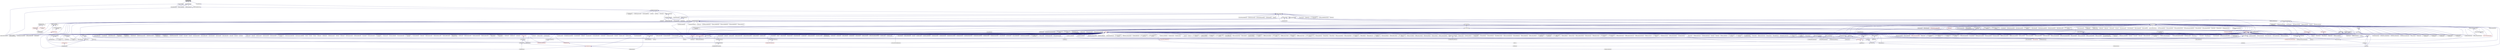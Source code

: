 digraph "no_statistics.hpp"
{
  edge [fontname="Helvetica",fontsize="10",labelfontname="Helvetica",labelfontsize="10"];
  node [fontname="Helvetica",fontsize="10",shape=record];
  Node17 [label="no_statistics.hpp",height=0.2,width=0.4,color="black", fillcolor="grey75", style="filled", fontcolor="black"];
  Node17 -> Node18 [dir="back",color="midnightblue",fontsize="10",style="solid",fontname="Helvetica"];
  Node18 [label="local_cache.hpp",height=0.2,width=0.4,color="black", fillcolor="white", style="filled",URL="$dc/de6/local__cache_8hpp.html"];
  Node18 -> Node19 [dir="back",color="midnightblue",fontsize="10",style="solid",fontname="Helvetica"];
  Node19 [label="agas_cache_timings.cpp",height=0.2,width=0.4,color="black", fillcolor="white", style="filled",URL="$dd/d37/agas__cache__timings_8cpp.html"];
  Node18 -> Node20 [dir="back",color="midnightblue",fontsize="10",style="solid",fontname="Helvetica"];
  Node20 [label="local_lru_cache.cpp",height=0.2,width=0.4,color="black", fillcolor="white", style="filled",URL="$db/d0c/local__lru__cache_8cpp.html"];
  Node18 -> Node21 [dir="back",color="midnightblue",fontsize="10",style="solid",fontname="Helvetica"];
  Node21 [label="local_mru_cache.cpp",height=0.2,width=0.4,color="black", fillcolor="white", style="filled",URL="$dc/de3/local__mru__cache_8cpp.html"];
  Node18 -> Node22 [dir="back",color="midnightblue",fontsize="10",style="solid",fontname="Helvetica"];
  Node22 [label="local_statistics.cpp",height=0.2,width=0.4,color="black", fillcolor="white", style="filled",URL="$d3/d20/local__statistics_8cpp.html"];
  Node17 -> Node23 [dir="back",color="midnightblue",fontsize="10",style="solid",fontname="Helvetica"];
  Node23 [label="lru_cache.hpp",height=0.2,width=0.4,color="black", fillcolor="white", style="filled",URL="$dd/d32/lru__cache_8hpp.html"];
  Node23 -> Node24 [dir="back",color="midnightblue",fontsize="10",style="solid",fontname="Helvetica"];
  Node24 [label="addressing_service.hpp",height=0.2,width=0.4,color="black", fillcolor="white", style="filled",URL="$d1/dd7/addressing__service_8hpp.html"];
  Node24 -> Node25 [dir="back",color="midnightblue",fontsize="10",style="solid",fontname="Helvetica"];
  Node25 [label="resolver_client.hpp",height=0.2,width=0.4,color="black", fillcolor="white", style="filled",URL="$d5/d6b/resolver__client_8hpp.html"];
  Node25 -> Node26 [dir="back",color="midnightblue",fontsize="10",style="solid",fontname="Helvetica"];
  Node26 [label="naming.hpp",height=0.2,width=0.4,color="black", fillcolor="white", style="filled",URL="$dd/d43/naming_8hpp.html"];
  Node26 -> Node27 [dir="back",color="midnightblue",fontsize="10",style="solid",fontname="Helvetica"];
  Node27 [label="row.hpp",height=0.2,width=0.4,color="black", fillcolor="white", style="filled",URL="$dc/d69/row_8hpp.html"];
  Node27 -> Node28 [dir="back",color="midnightblue",fontsize="10",style="solid",fontname="Helvetica"];
  Node28 [label="grid.hpp",height=0.2,width=0.4,color="black", fillcolor="white", style="filled",URL="$dc/d8a/grid_8hpp.html"];
  Node28 -> Node29 [dir="back",color="midnightblue",fontsize="10",style="solid",fontname="Helvetica"];
  Node29 [label="jacobi.cpp",height=0.2,width=0.4,color="black", fillcolor="white", style="filled",URL="$d2/d27/jacobi_8cpp.html"];
  Node28 -> Node30 [dir="back",color="midnightblue",fontsize="10",style="solid",fontname="Helvetica"];
  Node30 [label="solver.hpp",height=0.2,width=0.4,color="black", fillcolor="white", style="filled",URL="$db/d9a/server_2solver_8hpp.html"];
  Node30 -> Node31 [dir="back",color="midnightblue",fontsize="10",style="solid",fontname="Helvetica"];
  Node31 [label="solver.hpp",height=0.2,width=0.4,color="black", fillcolor="white", style="filled",URL="$d2/d1c/solver_8hpp.html"];
  Node31 -> Node29 [dir="back",color="midnightblue",fontsize="10",style="solid",fontname="Helvetica"];
  Node30 -> Node32 [dir="back",color="midnightblue",fontsize="10",style="solid",fontname="Helvetica"];
  Node32 [label="solver.cpp",height=0.2,width=0.4,color="black", fillcolor="white", style="filled",URL="$d6/d94/solver_8cpp.html"];
  Node28 -> Node31 [dir="back",color="midnightblue",fontsize="10",style="solid",fontname="Helvetica"];
  Node28 -> Node33 [dir="back",color="midnightblue",fontsize="10",style="solid",fontname="Helvetica"];
  Node33 [label="grid.cpp",height=0.2,width=0.4,color="black", fillcolor="white", style="filled",URL="$d6/d1b/jacobi__component_2grid_8cpp.html"];
  Node27 -> Node34 [dir="back",color="midnightblue",fontsize="10",style="solid",fontname="Helvetica"];
  Node34 [label="stencil_iterator.hpp",height=0.2,width=0.4,color="black", fillcolor="white", style="filled",URL="$dc/d5c/server_2stencil__iterator_8hpp.html"];
  Node34 -> Node30 [dir="back",color="midnightblue",fontsize="10",style="solid",fontname="Helvetica"];
  Node34 -> Node35 [dir="back",color="midnightblue",fontsize="10",style="solid",fontname="Helvetica"];
  Node35 [label="stencil_iterator.cpp",height=0.2,width=0.4,color="black", fillcolor="white", style="filled",URL="$d6/de1/server_2stencil__iterator_8cpp.html"];
  Node34 -> Node36 [dir="back",color="midnightblue",fontsize="10",style="solid",fontname="Helvetica"];
  Node36 [label="stencil_iterator.cpp",height=0.2,width=0.4,color="black", fillcolor="white", style="filled",URL="$d7/d71/stencil__iterator_8cpp.html"];
  Node27 -> Node33 [dir="back",color="midnightblue",fontsize="10",style="solid",fontname="Helvetica"];
  Node26 -> Node37 [dir="back",color="midnightblue",fontsize="10",style="solid",fontname="Helvetica"];
  Node37 [label="stencil_iterator.hpp",height=0.2,width=0.4,color="black", fillcolor="white", style="filled",URL="$d4/dc8/stencil__iterator_8hpp.html"];
  Node37 -> Node30 [dir="back",color="midnightblue",fontsize="10",style="solid",fontname="Helvetica"];
  Node37 -> Node34 [dir="back",color="midnightblue",fontsize="10",style="solid",fontname="Helvetica"];
  Node37 -> Node36 [dir="back",color="midnightblue",fontsize="10",style="solid",fontname="Helvetica"];
  Node26 -> Node31 [dir="back",color="midnightblue",fontsize="10",style="solid",fontname="Helvetica"];
  Node26 -> Node38 [dir="back",color="midnightblue",fontsize="10",style="solid",fontname="Helvetica"];
  Node38 [label="runtime.hpp",height=0.2,width=0.4,color="black", fillcolor="white", style="filled",URL="$d5/d15/include_2runtime_8hpp.html"];
  Node38 -> Node39 [dir="back",color="midnightblue",fontsize="10",style="solid",fontname="Helvetica"];
  Node39 [label="async_io_action.cpp",height=0.2,width=0.4,color="black", fillcolor="white", style="filled",URL="$d3/df5/async__io__action_8cpp.html"];
  Node38 -> Node40 [dir="back",color="midnightblue",fontsize="10",style="solid",fontname="Helvetica"];
  Node40 [label="async_io_external.cpp",height=0.2,width=0.4,color="black", fillcolor="white", style="filled",URL="$da/d9a/async__io__external_8cpp.html"];
  Node38 -> Node41 [dir="back",color="midnightblue",fontsize="10",style="solid",fontname="Helvetica"];
  Node41 [label="async_io_low_level.cpp",height=0.2,width=0.4,color="black", fillcolor="white", style="filled",URL="$dc/d10/async__io__low__level_8cpp.html"];
  Node38 -> Node42 [dir="back",color="midnightblue",fontsize="10",style="solid",fontname="Helvetica"];
  Node42 [label="async_io_simple.cpp",height=0.2,width=0.4,color="black", fillcolor="white", style="filled",URL="$da/db7/async__io__simple_8cpp.html"];
  Node38 -> Node43 [dir="back",color="midnightblue",fontsize="10",style="solid",fontname="Helvetica"];
  Node43 [label="rnd_future_reduce.cpp",height=0.2,width=0.4,color="black", fillcolor="white", style="filled",URL="$d1/db5/rnd__future__reduce_8cpp.html"];
  Node38 -> Node44 [dir="back",color="midnightblue",fontsize="10",style="solid",fontname="Helvetica"];
  Node44 [label="oversubscribing_resource\l_partitioner.cpp",height=0.2,width=0.4,color="black", fillcolor="white", style="filled",URL="$dd/dee/oversubscribing__resource__partitioner_8cpp.html"];
  Node38 -> Node45 [dir="back",color="midnightblue",fontsize="10",style="solid",fontname="Helvetica"];
  Node45 [label="system_characteristics.hpp",height=0.2,width=0.4,color="black", fillcolor="white", style="filled",URL="$d0/d07/system__characteristics_8hpp.html"];
  Node45 -> Node44 [dir="back",color="midnightblue",fontsize="10",style="solid",fontname="Helvetica"];
  Node45 -> Node46 [dir="back",color="midnightblue",fontsize="10",style="solid",fontname="Helvetica"];
  Node46 [label="simple_resource_partitioner.cpp",height=0.2,width=0.4,color="black", fillcolor="white", style="filled",URL="$d5/df9/simple__resource__partitioner_8cpp.html"];
  Node38 -> Node46 [dir="back",color="midnightblue",fontsize="10",style="solid",fontname="Helvetica"];
  Node38 -> Node47 [dir="back",color="midnightblue",fontsize="10",style="solid",fontname="Helvetica"];
  Node47 [label="hpx.hpp",height=0.2,width=0.4,color="red", fillcolor="white", style="filled",URL="$d0/daa/hpx_8hpp.html"];
  Node47 -> Node48 [dir="back",color="midnightblue",fontsize="10",style="solid",fontname="Helvetica"];
  Node48 [label="1d_stencil_1.cpp",height=0.2,width=0.4,color="black", fillcolor="white", style="filled",URL="$d2/db1/1d__stencil__1_8cpp.html"];
  Node47 -> Node49 [dir="back",color="midnightblue",fontsize="10",style="solid",fontname="Helvetica"];
  Node49 [label="1d_stencil_2.cpp",height=0.2,width=0.4,color="black", fillcolor="white", style="filled",URL="$d3/dd1/1d__stencil__2_8cpp.html"];
  Node47 -> Node50 [dir="back",color="midnightblue",fontsize="10",style="solid",fontname="Helvetica"];
  Node50 [label="1d_stencil_3.cpp",height=0.2,width=0.4,color="black", fillcolor="white", style="filled",URL="$db/d19/1d__stencil__3_8cpp.html"];
  Node47 -> Node51 [dir="back",color="midnightblue",fontsize="10",style="solid",fontname="Helvetica"];
  Node51 [label="1d_stencil_4.cpp",height=0.2,width=0.4,color="black", fillcolor="white", style="filled",URL="$d1/d7d/1d__stencil__4_8cpp.html"];
  Node47 -> Node52 [dir="back",color="midnightblue",fontsize="10",style="solid",fontname="Helvetica"];
  Node52 [label="1d_stencil_4_parallel.cpp",height=0.2,width=0.4,color="black", fillcolor="white", style="filled",URL="$d6/d05/1d__stencil__4__parallel_8cpp.html"];
  Node47 -> Node53 [dir="back",color="midnightblue",fontsize="10",style="solid",fontname="Helvetica"];
  Node53 [label="1d_stencil_4_repart.cpp",height=0.2,width=0.4,color="black", fillcolor="white", style="filled",URL="$d0/d6b/1d__stencil__4__repart_8cpp.html"];
  Node47 -> Node54 [dir="back",color="midnightblue",fontsize="10",style="solid",fontname="Helvetica"];
  Node54 [label="1d_stencil_4_throttle.cpp",height=0.2,width=0.4,color="black", fillcolor="white", style="filled",URL="$d6/de5/1d__stencil__4__throttle_8cpp.html"];
  Node47 -> Node55 [dir="back",color="midnightblue",fontsize="10",style="solid",fontname="Helvetica"];
  Node55 [label="1d_stencil_5.cpp",height=0.2,width=0.4,color="black", fillcolor="white", style="filled",URL="$d7/d2a/1d__stencil__5_8cpp.html"];
  Node47 -> Node56 [dir="back",color="midnightblue",fontsize="10",style="solid",fontname="Helvetica"];
  Node56 [label="1d_stencil_6.cpp",height=0.2,width=0.4,color="black", fillcolor="white", style="filled",URL="$db/de7/1d__stencil__6_8cpp.html"];
  Node47 -> Node57 [dir="back",color="midnightblue",fontsize="10",style="solid",fontname="Helvetica"];
  Node57 [label="1d_stencil_7.cpp",height=0.2,width=0.4,color="black", fillcolor="white", style="filled",URL="$d4/d5a/1d__stencil__7_8cpp.html"];
  Node47 -> Node58 [dir="back",color="midnightblue",fontsize="10",style="solid",fontname="Helvetica"];
  Node58 [label="1d_stencil_8.cpp",height=0.2,width=0.4,color="black", fillcolor="white", style="filled",URL="$df/de0/1d__stencil__8_8cpp.html"];
  Node47 -> Node59 [dir="back",color="midnightblue",fontsize="10",style="solid",fontname="Helvetica"];
  Node59 [label="accumulator.cpp",height=0.2,width=0.4,color="black", fillcolor="white", style="filled",URL="$d1/d81/accumulator_8cpp.html"];
  Node47 -> Node60 [dir="back",color="midnightblue",fontsize="10",style="solid",fontname="Helvetica"];
  Node60 [label="accumulator.hpp",height=0.2,width=0.4,color="black", fillcolor="white", style="filled",URL="$d4/d9d/server_2accumulator_8hpp.html"];
  Node60 -> Node59 [dir="back",color="midnightblue",fontsize="10",style="solid",fontname="Helvetica"];
  Node60 -> Node61 [dir="back",color="midnightblue",fontsize="10",style="solid",fontname="Helvetica"];
  Node61 [label="accumulator.hpp",height=0.2,width=0.4,color="red", fillcolor="white", style="filled",URL="$d8/d5e/accumulator_8hpp.html"];
  Node47 -> Node63 [dir="back",color="midnightblue",fontsize="10",style="solid",fontname="Helvetica"];
  Node63 [label="template_function_accumulator.hpp",height=0.2,width=0.4,color="black", fillcolor="white", style="filled",URL="$d7/da6/server_2template__function__accumulator_8hpp.html"];
  Node63 -> Node64 [dir="back",color="midnightblue",fontsize="10",style="solid",fontname="Helvetica"];
  Node64 [label="template_function_accumulator.cpp",height=0.2,width=0.4,color="black", fillcolor="white", style="filled",URL="$d5/d02/template__function__accumulator_8cpp.html"];
  Node63 -> Node65 [dir="back",color="midnightblue",fontsize="10",style="solid",fontname="Helvetica"];
  Node65 [label="template_function_accumulator.hpp",height=0.2,width=0.4,color="red", fillcolor="white", style="filled",URL="$d3/de9/template__function__accumulator_8hpp.html"];
  Node47 -> Node67 [dir="back",color="midnightblue",fontsize="10",style="solid",fontname="Helvetica"];
  Node67 [label="template_accumulator.cpp",height=0.2,width=0.4,color="black", fillcolor="white", style="filled",URL="$d0/d4a/template__accumulator_8cpp.html"];
  Node47 -> Node64 [dir="back",color="midnightblue",fontsize="10",style="solid",fontname="Helvetica"];
  Node47 -> Node65 [dir="back",color="midnightblue",fontsize="10",style="solid",fontname="Helvetica"];
  Node47 -> Node68 [dir="back",color="midnightblue",fontsize="10",style="solid",fontname="Helvetica"];
  Node68 [label="allgather_module.cpp",height=0.2,width=0.4,color="black", fillcolor="white", style="filled",URL="$df/de4/allgather__module_8cpp.html"];
  Node47 -> Node69 [dir="back",color="midnightblue",fontsize="10",style="solid",fontname="Helvetica"];
  Node69 [label="allgather.cpp",height=0.2,width=0.4,color="black", fillcolor="white", style="filled",URL="$d7/d06/allgather_8cpp.html"];
  Node47 -> Node70 [dir="back",color="midnightblue",fontsize="10",style="solid",fontname="Helvetica"];
  Node70 [label="allgather_and_gate.cpp",height=0.2,width=0.4,color="black", fillcolor="white", style="filled",URL="$d1/d56/allgather__and__gate_8cpp.html"];
  Node47 -> Node71 [dir="back",color="midnightblue",fontsize="10",style="solid",fontname="Helvetica"];
  Node71 [label="ag_client.cpp",height=0.2,width=0.4,color="black", fillcolor="white", style="filled",URL="$d4/d5d/ag__client_8cpp.html"];
  Node47 -> Node72 [dir="back",color="midnightblue",fontsize="10",style="solid",fontname="Helvetica"];
  Node72 [label="hpx_thread_phase.cpp",height=0.2,width=0.4,color="black", fillcolor="white", style="filled",URL="$d5/dca/hpx__thread__phase_8cpp.html"];
  Node47 -> Node73 [dir="back",color="midnightblue",fontsize="10",style="solid",fontname="Helvetica"];
  Node73 [label="os_thread_num.cpp",height=0.2,width=0.4,color="black", fillcolor="white", style="filled",URL="$d2/dfb/os__thread__num_8cpp.html"];
  Node47 -> Node74 [dir="back",color="midnightblue",fontsize="10",style="solid",fontname="Helvetica"];
  Node74 [label="cancelable_action.cpp",height=0.2,width=0.4,color="black", fillcolor="white", style="filled",URL="$d5/d0c/cancelable__action_8cpp.html"];
  Node47 -> Node75 [dir="back",color="midnightblue",fontsize="10",style="solid",fontname="Helvetica"];
  Node75 [label="cancelable_action.hpp",height=0.2,width=0.4,color="black", fillcolor="white", style="filled",URL="$d5/d4d/server_2cancelable__action_8hpp.html"];
  Node75 -> Node74 [dir="back",color="midnightblue",fontsize="10",style="solid",fontname="Helvetica"];
  Node75 -> Node76 [dir="back",color="midnightblue",fontsize="10",style="solid",fontname="Helvetica"];
  Node76 [label="cancelable_action.hpp",height=0.2,width=0.4,color="black", fillcolor="white", style="filled",URL="$d0/da3/stubs_2cancelable__action_8hpp.html"];
  Node76 -> Node77 [dir="back",color="midnightblue",fontsize="10",style="solid",fontname="Helvetica"];
  Node77 [label="cancelable_action.hpp",height=0.2,width=0.4,color="black", fillcolor="white", style="filled",URL="$d6/d28/cancelable__action_8hpp.html"];
  Node77 -> Node78 [dir="back",color="midnightblue",fontsize="10",style="solid",fontname="Helvetica"];
  Node78 [label="cancelable_action_client.cpp",height=0.2,width=0.4,color="black", fillcolor="white", style="filled",URL="$d1/db8/cancelable__action__client_8cpp.html"];
  Node47 -> Node76 [dir="back",color="midnightblue",fontsize="10",style="solid",fontname="Helvetica"];
  Node47 -> Node78 [dir="back",color="midnightblue",fontsize="10",style="solid",fontname="Helvetica"];
  Node47 -> Node79 [dir="back",color="midnightblue",fontsize="10",style="solid",fontname="Helvetica"];
  Node79 [label="cublas_matmul.cpp",height=0.2,width=0.4,color="black", fillcolor="white", style="filled",URL="$dd/d84/cublas__matmul_8cpp.html"];
  Node47 -> Node80 [dir="back",color="midnightblue",fontsize="10",style="solid",fontname="Helvetica"];
  Node80 [label="win_perf_counters.cpp",height=0.2,width=0.4,color="black", fillcolor="white", style="filled",URL="$d8/d11/win__perf__counters_8cpp.html"];
  Node47 -> Node81 [dir="back",color="midnightblue",fontsize="10",style="solid",fontname="Helvetica"];
  Node81 [label="win_perf_counters.hpp",height=0.2,width=0.4,color="black", fillcolor="white", style="filled",URL="$d5/da7/win__perf__counters_8hpp.html"];
  Node47 -> Node82 [dir="back",color="midnightblue",fontsize="10",style="solid",fontname="Helvetica"];
  Node82 [label="hello_world_component.hpp",height=0.2,width=0.4,color="red", fillcolor="white", style="filled",URL="$df/df0/hello__world__component_8hpp.html"];
  Node47 -> Node85 [dir="back",color="midnightblue",fontsize="10",style="solid",fontname="Helvetica"];
  Node85 [label="interpolate1d.cpp",height=0.2,width=0.4,color="black", fillcolor="white", style="filled",URL="$d0/d05/interpolate1d_8cpp.html"];
  Node47 -> Node86 [dir="back",color="midnightblue",fontsize="10",style="solid",fontname="Helvetica"];
  Node86 [label="partition.hpp",height=0.2,width=0.4,color="black", fillcolor="white", style="filled",URL="$d0/d7a/examples_2interpolate1d_2interpolate1d_2partition_8hpp.html"];
  Node86 -> Node85 [dir="back",color="midnightblue",fontsize="10",style="solid",fontname="Helvetica"];
  Node86 -> Node87 [dir="back",color="midnightblue",fontsize="10",style="solid",fontname="Helvetica"];
  Node87 [label="interpolate1d.hpp",height=0.2,width=0.4,color="red", fillcolor="white", style="filled",URL="$d4/dc7/interpolate1d_8hpp.html"];
  Node87 -> Node85 [dir="back",color="midnightblue",fontsize="10",style="solid",fontname="Helvetica"];
  Node47 -> Node89 [dir="back",color="midnightblue",fontsize="10",style="solid",fontname="Helvetica"];
  Node89 [label="partition.hpp",height=0.2,width=0.4,color="black", fillcolor="white", style="filled",URL="$d0/dff/examples_2interpolate1d_2interpolate1d_2server_2partition_8hpp.html"];
  Node89 -> Node86 [dir="back",color="midnightblue",fontsize="10",style="solid",fontname="Helvetica"];
  Node89 -> Node90 [dir="back",color="midnightblue",fontsize="10",style="solid",fontname="Helvetica"];
  Node90 [label="partition.cpp",height=0.2,width=0.4,color="black", fillcolor="white", style="filled",URL="$d0/d4f/examples_2interpolate1d_2interpolate1d_2server_2partition_8cpp.html"];
  Node47 -> Node87 [dir="back",color="midnightblue",fontsize="10",style="solid",fontname="Helvetica"];
  Node47 -> Node91 [dir="back",color="midnightblue",fontsize="10",style="solid",fontname="Helvetica"];
  Node91 [label="read_values.cpp",height=0.2,width=0.4,color="black", fillcolor="white", style="filled",URL="$d0/d8c/interpolate1d_2interpolate1d_2read__values_8cpp.html"];
  Node47 -> Node90 [dir="back",color="midnightblue",fontsize="10",style="solid",fontname="Helvetica"];
  Node47 -> Node29 [dir="back",color="midnightblue",fontsize="10",style="solid",fontname="Helvetica"];
  Node47 -> Node33 [dir="back",color="midnightblue",fontsize="10",style="solid",fontname="Helvetica"];
  Node47 -> Node92 [dir="back",color="midnightblue",fontsize="10",style="solid",fontname="Helvetica"];
  Node92 [label="row.cpp",height=0.2,width=0.4,color="black", fillcolor="white", style="filled",URL="$d3/d86/server_2row_8cpp.html"];
  Node47 -> Node32 [dir="back",color="midnightblue",fontsize="10",style="solid",fontname="Helvetica"];
  Node47 -> Node35 [dir="back",color="midnightblue",fontsize="10",style="solid",fontname="Helvetica"];
  Node47 -> Node36 [dir="back",color="midnightblue",fontsize="10",style="solid",fontname="Helvetica"];
  Node47 -> Node93 [dir="back",color="midnightblue",fontsize="10",style="solid",fontname="Helvetica"];
  Node93 [label="jacobi.cpp",height=0.2,width=0.4,color="black", fillcolor="white", style="filled",URL="$d3/d44/smp_2jacobi_8cpp.html"];
  Node47 -> Node94 [dir="back",color="midnightblue",fontsize="10",style="solid",fontname="Helvetica"];
  Node94 [label="jacobi_hpx.cpp",height=0.2,width=0.4,color="black", fillcolor="white", style="filled",URL="$d8/d72/jacobi__hpx_8cpp.html"];
  Node47 -> Node95 [dir="back",color="midnightblue",fontsize="10",style="solid",fontname="Helvetica"];
  Node95 [label="jacobi_nonuniform.cpp",height=0.2,width=0.4,color="black", fillcolor="white", style="filled",URL="$dd/ddc/jacobi__nonuniform_8cpp.html"];
  Node47 -> Node96 [dir="back",color="midnightblue",fontsize="10",style="solid",fontname="Helvetica"];
  Node96 [label="jacobi_nonuniform_hpx.cpp",height=0.2,width=0.4,color="black", fillcolor="white", style="filled",URL="$de/d56/jacobi__nonuniform__hpx_8cpp.html"];
  Node47 -> Node97 [dir="back",color="midnightblue",fontsize="10",style="solid",fontname="Helvetica"];
  Node97 [label="nqueen.cpp",height=0.2,width=0.4,color="black", fillcolor="white", style="filled",URL="$db/dca/nqueen_8cpp.html"];
  Node47 -> Node98 [dir="back",color="midnightblue",fontsize="10",style="solid",fontname="Helvetica"];
  Node98 [label="nqueen.hpp",height=0.2,width=0.4,color="red", fillcolor="white", style="filled",URL="$de/d58/server_2nqueen_8hpp.html"];
  Node98 -> Node97 [dir="back",color="midnightblue",fontsize="10",style="solid",fontname="Helvetica"];
  Node47 -> Node101 [dir="back",color="midnightblue",fontsize="10",style="solid",fontname="Helvetica"];
  Node101 [label="nqueen_client.cpp",height=0.2,width=0.4,color="black", fillcolor="white", style="filled",URL="$d3/d5e/nqueen__client_8cpp.html"];
  Node47 -> Node102 [dir="back",color="midnightblue",fontsize="10",style="solid",fontname="Helvetica"];
  Node102 [label="sine.cpp",height=0.2,width=0.4,color="black", fillcolor="white", style="filled",URL="$d3/d0d/server_2sine_8cpp.html"];
  Node47 -> Node103 [dir="back",color="midnightblue",fontsize="10",style="solid",fontname="Helvetica"];
  Node103 [label="sine.hpp",height=0.2,width=0.4,color="black", fillcolor="white", style="filled",URL="$d8/dac/sine_8hpp.html"];
  Node103 -> Node102 [dir="back",color="midnightblue",fontsize="10",style="solid",fontname="Helvetica"];
  Node103 -> Node104 [dir="back",color="midnightblue",fontsize="10",style="solid",fontname="Helvetica"];
  Node104 [label="sine.cpp",height=0.2,width=0.4,color="black", fillcolor="white", style="filled",URL="$d5/dd8/sine_8cpp.html"];
  Node47 -> Node104 [dir="back",color="midnightblue",fontsize="10",style="solid",fontname="Helvetica"];
  Node47 -> Node105 [dir="back",color="midnightblue",fontsize="10",style="solid",fontname="Helvetica"];
  Node105 [label="sine_client.cpp",height=0.2,width=0.4,color="black", fillcolor="white", style="filled",URL="$db/d62/sine__client_8cpp.html"];
  Node47 -> Node106 [dir="back",color="midnightblue",fontsize="10",style="solid",fontname="Helvetica"];
  Node106 [label="qt.cpp",height=0.2,width=0.4,color="black", fillcolor="white", style="filled",URL="$df/d90/qt_8cpp.html"];
  Node47 -> Node107 [dir="back",color="midnightblue",fontsize="10",style="solid",fontname="Helvetica"];
  Node107 [label="queue_client.cpp",height=0.2,width=0.4,color="black", fillcolor="white", style="filled",URL="$d7/d96/queue__client_8cpp.html"];
  Node47 -> Node108 [dir="back",color="midnightblue",fontsize="10",style="solid",fontname="Helvetica"];
  Node108 [label="customize_async.cpp",height=0.2,width=0.4,color="black", fillcolor="white", style="filled",URL="$d0/d82/customize__async_8cpp.html"];
  Node47 -> Node109 [dir="back",color="midnightblue",fontsize="10",style="solid",fontname="Helvetica"];
  Node109 [label="data_actions.cpp",height=0.2,width=0.4,color="black", fillcolor="white", style="filled",URL="$dc/d68/data__actions_8cpp.html"];
  Node47 -> Node110 [dir="back",color="midnightblue",fontsize="10",style="solid",fontname="Helvetica"];
  Node110 [label="error_handling.cpp",height=0.2,width=0.4,color="black", fillcolor="white", style="filled",URL="$d9/d96/error__handling_8cpp.html"];
  Node47 -> Node111 [dir="back",color="midnightblue",fontsize="10",style="solid",fontname="Helvetica"];
  Node111 [label="event_synchronization.cpp",height=0.2,width=0.4,color="black", fillcolor="white", style="filled",URL="$d0/d35/event__synchronization_8cpp.html"];
  Node47 -> Node112 [dir="back",color="midnightblue",fontsize="10",style="solid",fontname="Helvetica"];
  Node112 [label="factorial.cpp",height=0.2,width=0.4,color="black", fillcolor="white", style="filled",URL="$d9/d00/factorial_8cpp.html"];
  Node47 -> Node113 [dir="back",color="midnightblue",fontsize="10",style="solid",fontname="Helvetica"];
  Node113 [label="file_serialization.cpp",height=0.2,width=0.4,color="black", fillcolor="white", style="filled",URL="$de/d58/file__serialization_8cpp.html"];
  Node47 -> Node114 [dir="back",color="midnightblue",fontsize="10",style="solid",fontname="Helvetica"];
  Node114 [label="init_globally.cpp",height=0.2,width=0.4,color="black", fillcolor="white", style="filled",URL="$d6/dad/init__globally_8cpp.html"];
  Node47 -> Node115 [dir="back",color="midnightblue",fontsize="10",style="solid",fontname="Helvetica"];
  Node115 [label="interest_calculator.cpp",height=0.2,width=0.4,color="black", fillcolor="white", style="filled",URL="$d2/d86/interest__calculator_8cpp.html"];
  Node47 -> Node116 [dir="back",color="midnightblue",fontsize="10",style="solid",fontname="Helvetica"];
  Node116 [label="non_atomic_rma.cpp",height=0.2,width=0.4,color="black", fillcolor="white", style="filled",URL="$d7/d8b/non__atomic__rma_8cpp.html"];
  Node47 -> Node117 [dir="back",color="midnightblue",fontsize="10",style="solid",fontname="Helvetica"];
  Node117 [label="partitioned_vector\l_spmd_foreach.cpp",height=0.2,width=0.4,color="black", fillcolor="white", style="filled",URL="$db/d7c/partitioned__vector__spmd__foreach_8cpp.html"];
  Node47 -> Node118 [dir="back",color="midnightblue",fontsize="10",style="solid",fontname="Helvetica"];
  Node118 [label="pipeline1.cpp",height=0.2,width=0.4,color="black", fillcolor="white", style="filled",URL="$d5/d77/pipeline1_8cpp.html"];
  Node47 -> Node119 [dir="back",color="midnightblue",fontsize="10",style="solid",fontname="Helvetica"];
  Node119 [label="quicksort.cpp",height=0.2,width=0.4,color="black", fillcolor="white", style="filled",URL="$d3/d1e/quicksort_8cpp.html"];
  Node47 -> Node120 [dir="back",color="midnightblue",fontsize="10",style="solid",fontname="Helvetica"];
  Node120 [label="receive_buffer.cpp",height=0.2,width=0.4,color="black", fillcolor="white", style="filled",URL="$d7/d10/receive__buffer_8cpp.html"];
  Node47 -> Node121 [dir="back",color="midnightblue",fontsize="10",style="solid",fontname="Helvetica"];
  Node121 [label="safe_object.cpp",height=0.2,width=0.4,color="black", fillcolor="white", style="filled",URL="$dd/d52/safe__object_8cpp.html"];
  Node47 -> Node122 [dir="back",color="midnightblue",fontsize="10",style="solid",fontname="Helvetica"];
  Node122 [label="sort_by_key_demo.cpp",height=0.2,width=0.4,color="black", fillcolor="white", style="filled",URL="$da/d20/sort__by__key__demo_8cpp.html"];
  Node47 -> Node123 [dir="back",color="midnightblue",fontsize="10",style="solid",fontname="Helvetica"];
  Node123 [label="timed_wake.cpp",height=0.2,width=0.4,color="black", fillcolor="white", style="filled",URL="$d8/df9/timed__wake_8cpp.html"];
  Node47 -> Node124 [dir="back",color="midnightblue",fontsize="10",style="solid",fontname="Helvetica"];
  Node124 [label="vector_counting_dotproduct.cpp",height=0.2,width=0.4,color="black", fillcolor="white", style="filled",URL="$df/de9/vector__counting__dotproduct_8cpp.html"];
  Node47 -> Node125 [dir="back",color="midnightblue",fontsize="10",style="solid",fontname="Helvetica"];
  Node125 [label="vector_zip_dotproduct.cpp",height=0.2,width=0.4,color="black", fillcolor="white", style="filled",URL="$dc/d18/vector__zip__dotproduct_8cpp.html"];
  Node47 -> Node126 [dir="back",color="midnightblue",fontsize="10",style="solid",fontname="Helvetica"];
  Node126 [label="zerocopy_rdma.cpp",height=0.2,width=0.4,color="black", fillcolor="white", style="filled",URL="$d1/dad/zerocopy__rdma_8cpp.html"];
  Node47 -> Node127 [dir="back",color="midnightblue",fontsize="10",style="solid",fontname="Helvetica"];
  Node127 [label="random_mem_access.cpp",height=0.2,width=0.4,color="black", fillcolor="white", style="filled",URL="$d1/d51/random__mem__access_8cpp.html"];
  Node47 -> Node128 [dir="back",color="midnightblue",fontsize="10",style="solid",fontname="Helvetica"];
  Node128 [label="random_mem_access.hpp",height=0.2,width=0.4,color="red", fillcolor="white", style="filled",URL="$d0/d19/server_2random__mem__access_8hpp.html"];
  Node128 -> Node127 [dir="back",color="midnightblue",fontsize="10",style="solid",fontname="Helvetica"];
  Node47 -> Node131 [dir="back",color="midnightblue",fontsize="10",style="solid",fontname="Helvetica"];
  Node131 [label="random_mem_access_client.cpp",height=0.2,width=0.4,color="black", fillcolor="white", style="filled",URL="$df/d1b/random__mem__access__client_8cpp.html"];
  Node47 -> Node44 [dir="back",color="midnightblue",fontsize="10",style="solid",fontname="Helvetica"];
  Node47 -> Node46 [dir="back",color="midnightblue",fontsize="10",style="solid",fontname="Helvetica"];
  Node47 -> Node132 [dir="back",color="midnightblue",fontsize="10",style="solid",fontname="Helvetica"];
  Node132 [label="dimension.hpp",height=0.2,width=0.4,color="red", fillcolor="white", style="filled",URL="$d6/d39/sheneos_2sheneos_2dimension_8hpp.html"];
  Node132 -> Node138 [dir="back",color="midnightblue",fontsize="10",style="solid",fontname="Helvetica"];
  Node138 [label="partition3d.hpp",height=0.2,width=0.4,color="black", fillcolor="white", style="filled",URL="$dd/dbf/server_2partition3d_8hpp.html"];
  Node138 -> Node139 [dir="back",color="midnightblue",fontsize="10",style="solid",fontname="Helvetica"];
  Node139 [label="partition3d.hpp",height=0.2,width=0.4,color="black", fillcolor="white", style="filled",URL="$d1/d50/partition3d_8hpp.html"];
  Node139 -> Node135 [dir="back",color="midnightblue",fontsize="10",style="solid",fontname="Helvetica"];
  Node135 [label="interpolator.cpp",height=0.2,width=0.4,color="black", fillcolor="white", style="filled",URL="$d5/d02/interpolator_8cpp.html"];
  Node139 -> Node140 [dir="back",color="midnightblue",fontsize="10",style="solid",fontname="Helvetica"];
  Node140 [label="interpolator.hpp",height=0.2,width=0.4,color="red", fillcolor="white", style="filled",URL="$dc/d3b/interpolator_8hpp.html"];
  Node140 -> Node135 [dir="back",color="midnightblue",fontsize="10",style="solid",fontname="Helvetica"];
  Node140 -> Node142 [dir="back",color="midnightblue",fontsize="10",style="solid",fontname="Helvetica"];
  Node142 [label="sheneos_compare.cpp",height=0.2,width=0.4,color="black", fillcolor="white", style="filled",URL="$dc/d11/sheneos__compare_8cpp.html"];
  Node140 -> Node143 [dir="back",color="midnightblue",fontsize="10",style="solid",fontname="Helvetica"];
  Node143 [label="sheneos_test.cpp",height=0.2,width=0.4,color="black", fillcolor="white", style="filled",URL="$d4/d6e/sheneos__test_8cpp.html"];
  Node138 -> Node137 [dir="back",color="midnightblue",fontsize="10",style="solid",fontname="Helvetica"];
  Node137 [label="partition3d.cpp",height=0.2,width=0.4,color="black", fillcolor="white", style="filled",URL="$de/d70/partition3d_8cpp.html"];
  Node47 -> Node135 [dir="back",color="midnightblue",fontsize="10",style="solid",fontname="Helvetica"];
  Node47 -> Node139 [dir="back",color="midnightblue",fontsize="10",style="solid",fontname="Helvetica"];
  Node47 -> Node138 [dir="back",color="midnightblue",fontsize="10",style="solid",fontname="Helvetica"];
  Node47 -> Node140 [dir="back",color="midnightblue",fontsize="10",style="solid",fontname="Helvetica"];
  Node47 -> Node144 [dir="back",color="midnightblue",fontsize="10",style="solid",fontname="Helvetica"];
  Node144 [label="configuration.hpp",height=0.2,width=0.4,color="red", fillcolor="white", style="filled",URL="$dc/d0a/configuration_8hpp.html"];
  Node144 -> Node140 [dir="back",color="midnightblue",fontsize="10",style="solid",fontname="Helvetica"];
  Node47 -> Node136 [dir="back",color="midnightblue",fontsize="10",style="solid",fontname="Helvetica"];
  Node136 [label="read_values.cpp",height=0.2,width=0.4,color="black", fillcolor="white", style="filled",URL="$d7/da4/sheneos_2sheneos_2read__values_8cpp.html"];
  Node47 -> Node137 [dir="back",color="midnightblue",fontsize="10",style="solid",fontname="Helvetica"];
  Node47 -> Node143 [dir="back",color="midnightblue",fontsize="10",style="solid",fontname="Helvetica"];
  Node47 -> Node146 [dir="back",color="midnightblue",fontsize="10",style="solid",fontname="Helvetica"];
  Node146 [label="startup_shutdown.cpp",height=0.2,width=0.4,color="black", fillcolor="white", style="filled",URL="$d3/dfc/server_2startup__shutdown_8cpp.html"];
  Node47 -> Node147 [dir="back",color="midnightblue",fontsize="10",style="solid",fontname="Helvetica"];
  Node147 [label="startup_shutdown.cpp",height=0.2,width=0.4,color="black", fillcolor="white", style="filled",URL="$d0/ddb/startup__shutdown_8cpp.html"];
  Node47 -> Node148 [dir="back",color="midnightblue",fontsize="10",style="solid",fontname="Helvetica"];
  Node148 [label="spin.cpp",height=0.2,width=0.4,color="black", fillcolor="white", style="filled",URL="$d7/df2/spin_8cpp.html"];
  Node47 -> Node149 [dir="back",color="midnightblue",fontsize="10",style="solid",fontname="Helvetica"];
  Node149 [label="throttle.cpp",height=0.2,width=0.4,color="black", fillcolor="white", style="filled",URL="$de/d56/server_2throttle_8cpp.html"];
  Node47 -> Node150 [dir="back",color="midnightblue",fontsize="10",style="solid",fontname="Helvetica"];
  Node150 [label="throttle.hpp",height=0.2,width=0.4,color="black", fillcolor="white", style="filled",URL="$db/dc9/server_2throttle_8hpp.html"];
  Node150 -> Node149 [dir="back",color="midnightblue",fontsize="10",style="solid",fontname="Helvetica"];
  Node150 -> Node151 [dir="back",color="midnightblue",fontsize="10",style="solid",fontname="Helvetica"];
  Node151 [label="throttle.hpp",height=0.2,width=0.4,color="black", fillcolor="white", style="filled",URL="$d5/dec/stubs_2throttle_8hpp.html"];
  Node151 -> Node152 [dir="back",color="midnightblue",fontsize="10",style="solid",fontname="Helvetica"];
  Node152 [label="throttle.hpp",height=0.2,width=0.4,color="black", fillcolor="white", style="filled",URL="$d2/d2e/throttle_8hpp.html"];
  Node152 -> Node153 [dir="back",color="midnightblue",fontsize="10",style="solid",fontname="Helvetica"];
  Node153 [label="throttle.cpp",height=0.2,width=0.4,color="black", fillcolor="white", style="filled",URL="$db/d02/throttle_8cpp.html"];
  Node152 -> Node154 [dir="back",color="midnightblue",fontsize="10",style="solid",fontname="Helvetica"];
  Node154 [label="throttle_client.cpp",height=0.2,width=0.4,color="black", fillcolor="white", style="filled",URL="$d0/db7/throttle__client_8cpp.html"];
  Node47 -> Node151 [dir="back",color="midnightblue",fontsize="10",style="solid",fontname="Helvetica"];
  Node47 -> Node153 [dir="back",color="midnightblue",fontsize="10",style="solid",fontname="Helvetica"];
  Node47 -> Node152 [dir="back",color="midnightblue",fontsize="10",style="solid",fontname="Helvetica"];
  Node47 -> Node155 [dir="back",color="midnightblue",fontsize="10",style="solid",fontname="Helvetica"];
  Node155 [label="transpose_await.cpp",height=0.2,width=0.4,color="black", fillcolor="white", style="filled",URL="$de/d68/transpose__await_8cpp.html"];
  Node47 -> Node156 [dir="back",color="midnightblue",fontsize="10",style="solid",fontname="Helvetica"];
  Node156 [label="transpose_block.cpp",height=0.2,width=0.4,color="black", fillcolor="white", style="filled",URL="$d0/de1/transpose__block_8cpp.html"];
  Node47 -> Node157 [dir="back",color="midnightblue",fontsize="10",style="solid",fontname="Helvetica"];
  Node157 [label="transpose_block_numa.cpp",height=0.2,width=0.4,color="black", fillcolor="white", style="filled",URL="$dd/d3b/transpose__block__numa_8cpp.html"];
  Node47 -> Node158 [dir="back",color="midnightblue",fontsize="10",style="solid",fontname="Helvetica"];
  Node158 [label="transpose_serial.cpp",height=0.2,width=0.4,color="black", fillcolor="white", style="filled",URL="$db/d74/transpose__serial_8cpp.html"];
  Node47 -> Node159 [dir="back",color="midnightblue",fontsize="10",style="solid",fontname="Helvetica"];
  Node159 [label="transpose_serial_block.cpp",height=0.2,width=0.4,color="black", fillcolor="white", style="filled",URL="$d8/daa/transpose__serial__block_8cpp.html"];
  Node47 -> Node160 [dir="back",color="midnightblue",fontsize="10",style="solid",fontname="Helvetica"];
  Node160 [label="transpose_serial_vector.cpp",height=0.2,width=0.4,color="black", fillcolor="white", style="filled",URL="$d4/d04/transpose__serial__vector_8cpp.html"];
  Node47 -> Node161 [dir="back",color="midnightblue",fontsize="10",style="solid",fontname="Helvetica"];
  Node161 [label="transpose_smp.cpp",height=0.2,width=0.4,color="black", fillcolor="white", style="filled",URL="$d2/d99/transpose__smp_8cpp.html"];
  Node47 -> Node162 [dir="back",color="midnightblue",fontsize="10",style="solid",fontname="Helvetica"];
  Node162 [label="transpose_smp_block.cpp",height=0.2,width=0.4,color="black", fillcolor="white", style="filled",URL="$da/d4d/transpose__smp__block_8cpp.html"];
  Node47 -> Node163 [dir="back",color="midnightblue",fontsize="10",style="solid",fontname="Helvetica"];
  Node163 [label="simple_central_tuplespace.hpp",height=0.2,width=0.4,color="red", fillcolor="white", style="filled",URL="$db/d69/server_2simple__central__tuplespace_8hpp.html"];
  Node163 -> Node164 [dir="back",color="midnightblue",fontsize="10",style="solid",fontname="Helvetica"];
  Node164 [label="simple_central_tuplespace.cpp",height=0.2,width=0.4,color="black", fillcolor="white", style="filled",URL="$d3/dec/simple__central__tuplespace_8cpp.html"];
  Node47 -> Node168 [dir="back",color="midnightblue",fontsize="10",style="solid",fontname="Helvetica"];
  Node168 [label="tuples_warehouse.hpp",height=0.2,width=0.4,color="black", fillcolor="white", style="filled",URL="$da/de6/tuples__warehouse_8hpp.html"];
  Node168 -> Node163 [dir="back",color="midnightblue",fontsize="10",style="solid",fontname="Helvetica"];
  Node47 -> Node164 [dir="back",color="midnightblue",fontsize="10",style="solid",fontname="Helvetica"];
  Node47 -> Node169 [dir="back",color="midnightblue",fontsize="10",style="solid",fontname="Helvetica"];
  Node169 [label="hpx_runtime.cpp",height=0.2,width=0.4,color="black", fillcolor="white", style="filled",URL="$d7/d1e/hpx__runtime_8cpp.html"];
  Node47 -> Node170 [dir="back",color="midnightblue",fontsize="10",style="solid",fontname="Helvetica"];
  Node170 [label="synchronize.cpp",height=0.2,width=0.4,color="black", fillcolor="white", style="filled",URL="$da/da2/synchronize_8cpp.html"];
  Node47 -> Node19 [dir="back",color="midnightblue",fontsize="10",style="solid",fontname="Helvetica"];
  Node47 -> Node171 [dir="back",color="midnightblue",fontsize="10",style="solid",fontname="Helvetica"];
  Node171 [label="async_overheads.cpp",height=0.2,width=0.4,color="black", fillcolor="white", style="filled",URL="$de/da6/async__overheads_8cpp.html"];
  Node47 -> Node172 [dir="back",color="midnightblue",fontsize="10",style="solid",fontname="Helvetica"];
  Node172 [label="coroutines_call_overhead.cpp",height=0.2,width=0.4,color="black", fillcolor="white", style="filled",URL="$da/d1e/coroutines__call__overhead_8cpp.html"];
  Node47 -> Node173 [dir="back",color="midnightblue",fontsize="10",style="solid",fontname="Helvetica"];
  Node173 [label="foreach_scaling.cpp",height=0.2,width=0.4,color="black", fillcolor="white", style="filled",URL="$d4/d94/foreach__scaling_8cpp.html"];
  Node47 -> Node174 [dir="back",color="midnightblue",fontsize="10",style="solid",fontname="Helvetica"];
  Node174 [label="function_object_wrapper\l_overhead.cpp",height=0.2,width=0.4,color="black", fillcolor="white", style="filled",URL="$d5/d6f/function__object__wrapper__overhead_8cpp.html"];
  Node47 -> Node175 [dir="back",color="midnightblue",fontsize="10",style="solid",fontname="Helvetica"];
  Node175 [label="hpx_homogeneous_timed\l_task_spawn_executors.cpp",height=0.2,width=0.4,color="black", fillcolor="white", style="filled",URL="$d1/d3b/hpx__homogeneous__timed__task__spawn__executors_8cpp.html"];
  Node47 -> Node176 [dir="back",color="midnightblue",fontsize="10",style="solid",fontname="Helvetica"];
  Node176 [label="htts2_hpx.cpp",height=0.2,width=0.4,color="black", fillcolor="white", style="filled",URL="$d2/daf/htts2__hpx_8cpp.html"];
  Node47 -> Node177 [dir="back",color="midnightblue",fontsize="10",style="solid",fontname="Helvetica"];
  Node177 [label="partitioned_vector\l_foreach.cpp",height=0.2,width=0.4,color="black", fillcolor="white", style="filled",URL="$df/d5f/partitioned__vector__foreach_8cpp.html"];
  Node47 -> Node178 [dir="back",color="midnightblue",fontsize="10",style="solid",fontname="Helvetica"];
  Node178 [label="serialization_overhead.cpp",height=0.2,width=0.4,color="black", fillcolor="white", style="filled",URL="$d3/df8/serialization__overhead_8cpp.html"];
  Node47 -> Node179 [dir="back",color="midnightblue",fontsize="10",style="solid",fontname="Helvetica"];
  Node179 [label="sizeof.cpp",height=0.2,width=0.4,color="black", fillcolor="white", style="filled",URL="$d3/d0f/sizeof_8cpp.html"];
  Node47 -> Node180 [dir="back",color="midnightblue",fontsize="10",style="solid",fontname="Helvetica"];
  Node180 [label="skynet.cpp",height=0.2,width=0.4,color="black", fillcolor="white", style="filled",URL="$d0/dc3/skynet_8cpp.html"];
  Node47 -> Node181 [dir="back",color="midnightblue",fontsize="10",style="solid",fontname="Helvetica"];
  Node181 [label="stencil3_iterators.cpp",height=0.2,width=0.4,color="black", fillcolor="white", style="filled",URL="$db/d9e/stencil3__iterators_8cpp.html"];
  Node47 -> Node182 [dir="back",color="midnightblue",fontsize="10",style="solid",fontname="Helvetica"];
  Node182 [label="stream.cpp",height=0.2,width=0.4,color="black", fillcolor="white", style="filled",URL="$da/d5f/stream_8cpp.html"];
  Node47 -> Node183 [dir="back",color="midnightblue",fontsize="10",style="solid",fontname="Helvetica"];
  Node183 [label="timed_task_spawn.cpp",height=0.2,width=0.4,color="black", fillcolor="white", style="filled",URL="$df/de1/timed__task__spawn_8cpp.html"];
  Node47 -> Node184 [dir="back",color="midnightblue",fontsize="10",style="solid",fontname="Helvetica"];
  Node184 [label="transform_reduce_binary\l_scaling.cpp",height=0.2,width=0.4,color="black", fillcolor="white", style="filled",URL="$d1/dae/transform__reduce__binary__scaling_8cpp.html"];
  Node47 -> Node185 [dir="back",color="midnightblue",fontsize="10",style="solid",fontname="Helvetica"];
  Node185 [label="transform_reduce_scaling.cpp",height=0.2,width=0.4,color="black", fillcolor="white", style="filled",URL="$db/d2a/transform__reduce__scaling_8cpp.html"];
  Node47 -> Node186 [dir="back",color="midnightblue",fontsize="10",style="solid",fontname="Helvetica"];
  Node186 [label="minmax_element_performance.cpp",height=0.2,width=0.4,color="black", fillcolor="white", style="filled",URL="$d9/d93/minmax__element__performance_8cpp.html"];
  Node47 -> Node187 [dir="back",color="midnightblue",fontsize="10",style="solid",fontname="Helvetica"];
  Node187 [label="barrier_performance.cpp",height=0.2,width=0.4,color="black", fillcolor="white", style="filled",URL="$d6/d6c/barrier__performance_8cpp.html"];
  Node47 -> Node188 [dir="back",color="midnightblue",fontsize="10",style="solid",fontname="Helvetica"];
  Node188 [label="network_storage.cpp",height=0.2,width=0.4,color="black", fillcolor="white", style="filled",URL="$db/daa/network__storage_8cpp.html"];
  Node47 -> Node189 [dir="back",color="midnightblue",fontsize="10",style="solid",fontname="Helvetica"];
  Node189 [label="simple_profiler.hpp",height=0.2,width=0.4,color="black", fillcolor="white", style="filled",URL="$d8/d02/simple__profiler_8hpp.html"];
  Node189 -> Node188 [dir="back",color="midnightblue",fontsize="10",style="solid",fontname="Helvetica"];
  Node47 -> Node190 [dir="back",color="midnightblue",fontsize="10",style="solid",fontname="Helvetica"];
  Node190 [label="osu_bcast.cpp",height=0.2,width=0.4,color="black", fillcolor="white", style="filled",URL="$d3/dca/osu__bcast_8cpp.html"];
  Node47 -> Node191 [dir="back",color="midnightblue",fontsize="10",style="solid",fontname="Helvetica"];
  Node191 [label="osu_bibw.cpp",height=0.2,width=0.4,color="black", fillcolor="white", style="filled",URL="$d2/d04/osu__bibw_8cpp.html"];
  Node47 -> Node192 [dir="back",color="midnightblue",fontsize="10",style="solid",fontname="Helvetica"];
  Node192 [label="osu_bw.cpp",height=0.2,width=0.4,color="black", fillcolor="white", style="filled",URL="$d4/d20/osu__bw_8cpp.html"];
  Node47 -> Node193 [dir="back",color="midnightblue",fontsize="10",style="solid",fontname="Helvetica"];
  Node193 [label="osu_latency.cpp",height=0.2,width=0.4,color="black", fillcolor="white", style="filled",URL="$df/d58/osu__latency_8cpp.html"];
  Node47 -> Node194 [dir="back",color="midnightblue",fontsize="10",style="solid",fontname="Helvetica"];
  Node194 [label="osu_multi_lat.cpp",height=0.2,width=0.4,color="black", fillcolor="white", style="filled",URL="$d7/d91/osu__multi__lat_8cpp.html"];
  Node47 -> Node195 [dir="back",color="midnightblue",fontsize="10",style="solid",fontname="Helvetica"];
  Node195 [label="osu_scatter.cpp",height=0.2,width=0.4,color="black", fillcolor="white", style="filled",URL="$d4/d4c/osu__scatter_8cpp.html"];
  Node47 -> Node196 [dir="back",color="midnightblue",fontsize="10",style="solid",fontname="Helvetica"];
  Node196 [label="pingpong_performance.cpp",height=0.2,width=0.4,color="black", fillcolor="white", style="filled",URL="$de/d03/pingpong__performance_8cpp.html"];
  Node47 -> Node197 [dir="back",color="midnightblue",fontsize="10",style="solid",fontname="Helvetica"];
  Node197 [label="benchmark_is_heap.cpp",height=0.2,width=0.4,color="black", fillcolor="white", style="filled",URL="$da/d4f/benchmark__is__heap_8cpp.html"];
  Node47 -> Node198 [dir="back",color="midnightblue",fontsize="10",style="solid",fontname="Helvetica"];
  Node198 [label="benchmark_is_heap_until.cpp",height=0.2,width=0.4,color="black", fillcolor="white", style="filled",URL="$dc/df5/benchmark__is__heap__until_8cpp.html"];
  Node47 -> Node199 [dir="back",color="midnightblue",fontsize="10",style="solid",fontname="Helvetica"];
  Node199 [label="benchmark_merge.cpp",height=0.2,width=0.4,color="black", fillcolor="white", style="filled",URL="$dd/d49/benchmark__merge_8cpp.html"];
  Node47 -> Node200 [dir="back",color="midnightblue",fontsize="10",style="solid",fontname="Helvetica"];
  Node200 [label="benchmark_partition.cpp",height=0.2,width=0.4,color="black", fillcolor="white", style="filled",URL="$d9/d88/benchmark__partition_8cpp.html"];
  Node47 -> Node201 [dir="back",color="midnightblue",fontsize="10",style="solid",fontname="Helvetica"];
  Node201 [label="benchmark_partition\l_copy.cpp",height=0.2,width=0.4,color="black", fillcolor="white", style="filled",URL="$d3/d0e/benchmark__partition__copy_8cpp.html"];
  Node47 -> Node202 [dir="back",color="midnightblue",fontsize="10",style="solid",fontname="Helvetica"];
  Node202 [label="benchmark_unique_copy.cpp",height=0.2,width=0.4,color="black", fillcolor="white", style="filled",URL="$d9/d53/benchmark__unique__copy_8cpp.html"];
  Node47 -> Node203 [dir="back",color="midnightblue",fontsize="10",style="solid",fontname="Helvetica"];
  Node203 [label="action_move_semantics.cpp",height=0.2,width=0.4,color="black", fillcolor="white", style="filled",URL="$d4/db3/action__move__semantics_8cpp.html"];
  Node47 -> Node204 [dir="back",color="midnightblue",fontsize="10",style="solid",fontname="Helvetica"];
  Node204 [label="movable_objects.cpp",height=0.2,width=0.4,color="black", fillcolor="white", style="filled",URL="$d8/d65/movable__objects_8cpp.html"];
  Node47 -> Node205 [dir="back",color="midnightblue",fontsize="10",style="solid",fontname="Helvetica"];
  Node205 [label="duplicate_id_registration\l_1596.cpp",height=0.2,width=0.4,color="black", fillcolor="white", style="filled",URL="$db/d8d/duplicate__id__registration__1596_8cpp.html"];
  Node47 -> Node206 [dir="back",color="midnightblue",fontsize="10",style="solid",fontname="Helvetica"];
  Node206 [label="pass_by_value_id_type\l_action.cpp",height=0.2,width=0.4,color="black", fillcolor="white", style="filled",URL="$d0/de6/pass__by__value__id__type__action_8cpp.html"];
  Node47 -> Node207 [dir="back",color="midnightblue",fontsize="10",style="solid",fontname="Helvetica"];
  Node207 [label="register_with_basename\l_1804.cpp",height=0.2,width=0.4,color="black", fillcolor="white", style="filled",URL="$db/d95/register__with__basename__1804_8cpp.html"];
  Node47 -> Node208 [dir="back",color="midnightblue",fontsize="10",style="solid",fontname="Helvetica"];
  Node208 [label="send_gid_keep_component\l_1624.cpp",height=0.2,width=0.4,color="black", fillcolor="white", style="filled",URL="$d9/d49/send__gid__keep__component__1624_8cpp.html"];
  Node47 -> Node209 [dir="back",color="midnightblue",fontsize="10",style="solid",fontname="Helvetica"];
  Node209 [label="algorithms.cc",height=0.2,width=0.4,color="black", fillcolor="white", style="filled",URL="$d5/d1b/algorithms_8cc.html"];
  Node47 -> Node210 [dir="back",color="midnightblue",fontsize="10",style="solid",fontname="Helvetica"];
  Node210 [label="matrix_hpx.hh",height=0.2,width=0.4,color="black", fillcolor="white", style="filled",URL="$d5/d89/matrix__hpx_8hh.html"];
  Node210 -> Node211 [dir="back",color="midnightblue",fontsize="10",style="solid",fontname="Helvetica"];
  Node211 [label="block_matrix.hh",height=0.2,width=0.4,color="red", fillcolor="white", style="filled",URL="$dc/de8/block__matrix_8hh.html"];
  Node211 -> Node209 [dir="back",color="midnightblue",fontsize="10",style="solid",fontname="Helvetica"];
  Node211 -> Node215 [dir="back",color="midnightblue",fontsize="10",style="solid",fontname="Helvetica"];
  Node215 [label="block_matrix.cc",height=0.2,width=0.4,color="black", fillcolor="white", style="filled",URL="$de/d88/block__matrix_8cc.html"];
  Node211 -> Node214 [dir="back",color="midnightblue",fontsize="10",style="solid",fontname="Helvetica"];
  Node214 [label="tests.cc",height=0.2,width=0.4,color="black", fillcolor="white", style="filled",URL="$d6/d96/tests_8cc.html"];
  Node210 -> Node209 [dir="back",color="midnightblue",fontsize="10",style="solid",fontname="Helvetica"];
  Node210 -> Node213 [dir="back",color="midnightblue",fontsize="10",style="solid",fontname="Helvetica"];
  Node213 [label="matrix_hpx.cc",height=0.2,width=0.4,color="black", fillcolor="white", style="filled",URL="$d7/d32/matrix__hpx_8cc.html"];
  Node47 -> Node211 [dir="back",color="midnightblue",fontsize="10",style="solid",fontname="Helvetica"];
  Node47 -> Node215 [dir="back",color="midnightblue",fontsize="10",style="solid",fontname="Helvetica"];
  Node47 -> Node216 [dir="back",color="midnightblue",fontsize="10",style="solid",fontname="Helvetica"];
  Node216 [label="main.cc",height=0.2,width=0.4,color="black", fillcolor="white", style="filled",URL="$d9/d0f/main_8cc.html"];
  Node47 -> Node217 [dir="back",color="midnightblue",fontsize="10",style="solid",fontname="Helvetica"];
  Node217 [label="matrix.cc",height=0.2,width=0.4,color="black", fillcolor="white", style="filled",URL="$d7/dea/matrix_8cc.html"];
  Node47 -> Node213 [dir="back",color="midnightblue",fontsize="10",style="solid",fontname="Helvetica"];
  Node47 -> Node214 [dir="back",color="midnightblue",fontsize="10",style="solid",fontname="Helvetica"];
  Node47 -> Node218 [dir="back",color="midnightblue",fontsize="10",style="solid",fontname="Helvetica"];
  Node218 [label="client_1950.cpp",height=0.2,width=0.4,color="black", fillcolor="white", style="filled",URL="$d0/d79/client__1950_8cpp.html"];
  Node47 -> Node219 [dir="back",color="midnightblue",fontsize="10",style="solid",fontname="Helvetica"];
  Node219 [label="commandline_options\l_1437.cpp",height=0.2,width=0.4,color="black", fillcolor="white", style="filled",URL="$d5/dbd/commandline__options__1437_8cpp.html"];
  Node47 -> Node220 [dir="back",color="midnightblue",fontsize="10",style="solid",fontname="Helvetica"];
  Node220 [label="moveonly_constructor\l_arguments_1405.cpp",height=0.2,width=0.4,color="black", fillcolor="white", style="filled",URL="$d3/dcf/moveonly__constructor__arguments__1405_8cpp.html"];
  Node47 -> Node221 [dir="back",color="midnightblue",fontsize="10",style="solid",fontname="Helvetica"];
  Node221 [label="partitioned_vector\l_2201.cpp",height=0.2,width=0.4,color="black", fillcolor="white", style="filled",URL="$dc/d39/partitioned__vector__2201_8cpp.html"];
  Node47 -> Node222 [dir="back",color="midnightblue",fontsize="10",style="solid",fontname="Helvetica"];
  Node222 [label="dynamic_counters_loaded\l_1508.cpp",height=0.2,width=0.4,color="black", fillcolor="white", style="filled",URL="$db/d58/dynamic__counters__loaded__1508_8cpp.html"];
  Node47 -> Node223 [dir="back",color="midnightblue",fontsize="10",style="solid",fontname="Helvetica"];
  Node223 [label="id_type_ref_counting\l_1032.cpp",height=0.2,width=0.4,color="black", fillcolor="white", style="filled",URL="$d8/dfd/id__type__ref__counting__1032_8cpp.html"];
  Node47 -> Node224 [dir="back",color="midnightblue",fontsize="10",style="solid",fontname="Helvetica"];
  Node224 [label="lost_output_2236.cpp",height=0.2,width=0.4,color="black", fillcolor="white", style="filled",URL="$db/dd0/lost__output__2236_8cpp.html"];
  Node47 -> Node225 [dir="back",color="midnightblue",fontsize="10",style="solid",fontname="Helvetica"];
  Node225 [label="no_output_1173.cpp",height=0.2,width=0.4,color="black", fillcolor="white", style="filled",URL="$de/d67/no__output__1173_8cpp.html"];
  Node47 -> Node226 [dir="back",color="midnightblue",fontsize="10",style="solid",fontname="Helvetica"];
  Node226 [label="after_588.cpp",height=0.2,width=0.4,color="black", fillcolor="white", style="filled",URL="$dc/dc0/after__588_8cpp.html"];
  Node47 -> Node227 [dir="back",color="midnightblue",fontsize="10",style="solid",fontname="Helvetica"];
  Node227 [label="async_callback_with\l_bound_callback.cpp",height=0.2,width=0.4,color="black", fillcolor="white", style="filled",URL="$d2/dae/async__callback__with__bound__callback_8cpp.html"];
  Node47 -> Node228 [dir="back",color="midnightblue",fontsize="10",style="solid",fontname="Helvetica"];
  Node228 [label="async_unwrap_1037.cpp",height=0.2,width=0.4,color="black", fillcolor="white", style="filled",URL="$d4/d13/async__unwrap__1037_8cpp.html"];
  Node47 -> Node229 [dir="back",color="midnightblue",fontsize="10",style="solid",fontname="Helvetica"];
  Node229 [label="barrier_hang.cpp",height=0.2,width=0.4,color="black", fillcolor="white", style="filled",URL="$dd/d8b/barrier__hang_8cpp.html"];
  Node47 -> Node230 [dir="back",color="midnightblue",fontsize="10",style="solid",fontname="Helvetica"];
  Node230 [label="call_promise_get_gid\l_more_than_once.cpp",height=0.2,width=0.4,color="black", fillcolor="white", style="filled",URL="$d4/dd8/call__promise__get__gid__more__than__once_8cpp.html"];
  Node47 -> Node231 [dir="back",color="midnightblue",fontsize="10",style="solid",fontname="Helvetica"];
  Node231 [label="channel_register_as\l_2722.cpp",height=0.2,width=0.4,color="black", fillcolor="white", style="filled",URL="$d4/d98/channel__register__as__2722_8cpp.html"];
  Node47 -> Node232 [dir="back",color="midnightblue",fontsize="10",style="solid",fontname="Helvetica"];
  Node232 [label="dataflow_action_2008.cpp",height=0.2,width=0.4,color="black", fillcolor="white", style="filled",URL="$da/dad/dataflow__action__2008_8cpp.html"];
  Node47 -> Node233 [dir="back",color="midnightblue",fontsize="10",style="solid",fontname="Helvetica"];
  Node233 [label="dataflow_const_functor\l_773.cpp",height=0.2,width=0.4,color="black", fillcolor="white", style="filled",URL="$d3/df2/dataflow__const__functor__773_8cpp.html"];
  Node47 -> Node234 [dir="back",color="midnightblue",fontsize="10",style="solid",fontname="Helvetica"];
  Node234 [label="dataflow_future_swap.cpp",height=0.2,width=0.4,color="black", fillcolor="white", style="filled",URL="$dc/d8c/dataflow__future__swap_8cpp.html"];
  Node47 -> Node235 [dir="back",color="midnightblue",fontsize="10",style="solid",fontname="Helvetica"];
  Node235 [label="dataflow_future_swap2.cpp",height=0.2,width=0.4,color="black", fillcolor="white", style="filled",URL="$d1/db3/dataflow__future__swap2_8cpp.html"];
  Node47 -> Node236 [dir="back",color="midnightblue",fontsize="10",style="solid",fontname="Helvetica"];
  Node236 [label="dataflow_launch_775.cpp",height=0.2,width=0.4,color="black", fillcolor="white", style="filled",URL="$d7/d0d/dataflow__launch__775_8cpp.html"];
  Node47 -> Node237 [dir="back",color="midnightblue",fontsize="10",style="solid",fontname="Helvetica"];
  Node237 [label="dataflow_recursion\l_1613.cpp",height=0.2,width=0.4,color="black", fillcolor="white", style="filled",URL="$d0/d1f/dataflow__recursion__1613_8cpp.html"];
  Node47 -> Node238 [dir="back",color="midnightblue",fontsize="10",style="solid",fontname="Helvetica"];
  Node238 [label="dataflow_using_774.cpp",height=0.2,width=0.4,color="black", fillcolor="white", style="filled",URL="$d7/dfa/dataflow__using__774_8cpp.html"];
  Node47 -> Node239 [dir="back",color="midnightblue",fontsize="10",style="solid",fontname="Helvetica"];
  Node239 [label="exception_from_continuation\l_1613.cpp",height=0.2,width=0.4,color="black", fillcolor="white", style="filled",URL="$db/d28/exception__from__continuation__1613_8cpp.html"];
  Node47 -> Node240 [dir="back",color="midnightblue",fontsize="10",style="solid",fontname="Helvetica"];
  Node240 [label="fail_future_2667.cpp",height=0.2,width=0.4,color="black", fillcolor="white", style="filled",URL="$db/d7e/fail__future__2667_8cpp.html"];
  Node47 -> Node241 [dir="back",color="midnightblue",fontsize="10",style="solid",fontname="Helvetica"];
  Node241 [label="future_2667.cpp",height=0.2,width=0.4,color="black", fillcolor="white", style="filled",URL="$d2/dfd/future__2667_8cpp.html"];
  Node47 -> Node242 [dir="back",color="midnightblue",fontsize="10",style="solid",fontname="Helvetica"];
  Node242 [label="future_790.cpp",height=0.2,width=0.4,color="black", fillcolor="white", style="filled",URL="$de/d3d/future__790_8cpp.html"];
  Node47 -> Node243 [dir="back",color="midnightblue",fontsize="10",style="solid",fontname="Helvetica"];
  Node243 [label="future_unwrap_1182.cpp",height=0.2,width=0.4,color="black", fillcolor="white", style="filled",URL="$df/d7a/future__unwrap__1182_8cpp.html"];
  Node47 -> Node244 [dir="back",color="midnightblue",fontsize="10",style="solid",fontname="Helvetica"];
  Node244 [label="future_unwrap_878.cpp",height=0.2,width=0.4,color="black", fillcolor="white", style="filled",URL="$d9/ddf/future__unwrap__878_8cpp.html"];
  Node47 -> Node245 [dir="back",color="midnightblue",fontsize="10",style="solid",fontname="Helvetica"];
  Node245 [label="ignore_while_locked\l_1485.cpp",height=0.2,width=0.4,color="black", fillcolor="white", style="filled",URL="$db/d24/ignore__while__locked__1485_8cpp.html"];
  Node47 -> Node246 [dir="back",color="midnightblue",fontsize="10",style="solid",fontname="Helvetica"];
  Node246 [label="lifetime_588.cpp",height=0.2,width=0.4,color="black", fillcolor="white", style="filled",URL="$d7/dca/lifetime__588_8cpp.html"];
  Node47 -> Node247 [dir="back",color="midnightblue",fontsize="10",style="solid",fontname="Helvetica"];
  Node247 [label="lifetime_588_1.cpp",height=0.2,width=0.4,color="black", fillcolor="white", style="filled",URL="$de/d75/lifetime__588__1_8cpp.html"];
  Node47 -> Node248 [dir="back",color="midnightblue",fontsize="10",style="solid",fontname="Helvetica"];
  Node248 [label="multiple_gather_ops\l_2001.cpp",height=0.2,width=0.4,color="black", fillcolor="white", style="filled",URL="$d3/d95/multiple__gather__ops__2001_8cpp.html"];
  Node47 -> Node249 [dir="back",color="midnightblue",fontsize="10",style="solid",fontname="Helvetica"];
  Node249 [label="promise_1620.cpp",height=0.2,width=0.4,color="black", fillcolor="white", style="filled",URL="$d2/d67/promise__1620_8cpp.html"];
  Node47 -> Node250 [dir="back",color="midnightblue",fontsize="10",style="solid",fontname="Helvetica"];
  Node250 [label="promise_leak_996.cpp",height=0.2,width=0.4,color="black", fillcolor="white", style="filled",URL="$d0/d7e/promise__leak__996_8cpp.html"];
  Node47 -> Node251 [dir="back",color="midnightblue",fontsize="10",style="solid",fontname="Helvetica"];
  Node251 [label="receive_buffer_1733.cpp",height=0.2,width=0.4,color="black", fillcolor="white", style="filled",URL="$d1/d0e/receive__buffer__1733_8cpp.html"];
  Node47 -> Node252 [dir="back",color="midnightblue",fontsize="10",style="solid",fontname="Helvetica"];
  Node252 [label="safely_destroy_promise\l_1481.cpp",height=0.2,width=0.4,color="black", fillcolor="white", style="filled",URL="$dd/d62/safely__destroy__promise__1481_8cpp.html"];
  Node47 -> Node253 [dir="back",color="midnightblue",fontsize="10",style="solid",fontname="Helvetica"];
  Node253 [label="set_hpx_limit_798.cpp",height=0.2,width=0.4,color="black", fillcolor="white", style="filled",URL="$d2/dfb/set__hpx__limit__798_8cpp.html"];
  Node47 -> Node254 [dir="back",color="midnightblue",fontsize="10",style="solid",fontname="Helvetica"];
  Node254 [label="shared_mutex_1702.cpp",height=0.2,width=0.4,color="black", fillcolor="white", style="filled",URL="$d2/d66/shared__mutex__1702_8cpp.html"];
  Node47 -> Node255 [dir="back",color="midnightblue",fontsize="10",style="solid",fontname="Helvetica"];
  Node255 [label="shared_stated_leaked\l_1211.cpp",height=0.2,width=0.4,color="black", fillcolor="white", style="filled",URL="$dc/dce/shared__stated__leaked__1211_8cpp.html"];
  Node47 -> Node256 [dir="back",color="midnightblue",fontsize="10",style="solid",fontname="Helvetica"];
  Node256 [label="split_future_2246.cpp",height=0.2,width=0.4,color="black", fillcolor="white", style="filled",URL="$db/d2b/split__future__2246_8cpp.html"];
  Node47 -> Node257 [dir="back",color="midnightblue",fontsize="10",style="solid",fontname="Helvetica"];
  Node257 [label="wait_all_hang_1946.cpp",height=0.2,width=0.4,color="black", fillcolor="white", style="filled",URL="$d5/d69/wait__all__hang__1946_8cpp.html"];
  Node47 -> Node258 [dir="back",color="midnightblue",fontsize="10",style="solid",fontname="Helvetica"];
  Node258 [label="wait_for_1751.cpp",height=0.2,width=0.4,color="black", fillcolor="white", style="filled",URL="$d9/d48/wait__for__1751_8cpp.html"];
  Node47 -> Node259 [dir="back",color="midnightblue",fontsize="10",style="solid",fontname="Helvetica"];
  Node259 [label="when_all_vectors_1623.cpp",height=0.2,width=0.4,color="black", fillcolor="white", style="filled",URL="$dd/d2e/when__all__vectors__1623_8cpp.html"];
  Node47 -> Node260 [dir="back",color="midnightblue",fontsize="10",style="solid",fontname="Helvetica"];
  Node260 [label="multiple_init.cpp",height=0.2,width=0.4,color="black", fillcolor="white", style="filled",URL="$df/d43/multiple__init_8cpp.html"];
  Node47 -> Node261 [dir="back",color="midnightblue",fontsize="10",style="solid",fontname="Helvetica"];
  Node261 [label="is_executor_1691.cpp",height=0.2,width=0.4,color="black", fillcolor="white", style="filled",URL="$d2/d1e/is__executor__1691_8cpp.html"];
  Node47 -> Node262 [dir="back",color="midnightblue",fontsize="10",style="solid",fontname="Helvetica"];
  Node262 [label="for_each_annotated\l_function.cpp",height=0.2,width=0.4,color="black", fillcolor="white", style="filled",URL="$d5/dbf/for__each__annotated__function_8cpp.html"];
  Node47 -> Node263 [dir="back",color="midnightblue",fontsize="10",style="solid",fontname="Helvetica"];
  Node263 [label="for_loop_2281.cpp",height=0.2,width=0.4,color="black", fillcolor="white", style="filled",URL="$de/d36/for__loop__2281_8cpp.html"];
  Node47 -> Node264 [dir="back",color="midnightblue",fontsize="10",style="solid",fontname="Helvetica"];
  Node264 [label="minimal_findend.cpp",height=0.2,width=0.4,color="black", fillcolor="white", style="filled",URL="$da/d34/minimal__findend_8cpp.html"];
  Node47 -> Node265 [dir="back",color="midnightblue",fontsize="10",style="solid",fontname="Helvetica"];
  Node265 [label="scan_different_inits.cpp",height=0.2,width=0.4,color="black", fillcolor="white", style="filled",URL="$d6/d4b/scan__different__inits_8cpp.html"];
  Node47 -> Node266 [dir="back",color="midnightblue",fontsize="10",style="solid",fontname="Helvetica"];
  Node266 [label="scan_non_commutative.cpp",height=0.2,width=0.4,color="black", fillcolor="white", style="filled",URL="$d8/de4/scan__non__commutative_8cpp.html"];
  Node47 -> Node267 [dir="back",color="midnightblue",fontsize="10",style="solid",fontname="Helvetica"];
  Node267 [label="scan_shortlength.cpp",height=0.2,width=0.4,color="black", fillcolor="white", style="filled",URL="$de/d75/scan__shortlength_8cpp.html"];
  Node47 -> Node268 [dir="back",color="midnightblue",fontsize="10",style="solid",fontname="Helvetica"];
  Node268 [label="search_zerolength.cpp",height=0.2,width=0.4,color="black", fillcolor="white", style="filled",URL="$d0/d9f/search__zerolength_8cpp.html"];
  Node47 -> Node269 [dir="back",color="midnightblue",fontsize="10",style="solid",fontname="Helvetica"];
  Node269 [label="static_chunker_2282.cpp",height=0.2,width=0.4,color="black", fillcolor="white", style="filled",URL="$d5/d52/static__chunker__2282_8cpp.html"];
  Node47 -> Node270 [dir="back",color="midnightblue",fontsize="10",style="solid",fontname="Helvetica"];
  Node270 [label="papi_counters_active\l_interface.cpp",height=0.2,width=0.4,color="black", fillcolor="white", style="filled",URL="$db/dd5/papi__counters__active__interface_8cpp.html"];
  Node47 -> Node271 [dir="back",color="midnightblue",fontsize="10",style="solid",fontname="Helvetica"];
  Node271 [label="papi_counters_basic\l_functions.cpp",height=0.2,width=0.4,color="black", fillcolor="white", style="filled",URL="$da/dc8/papi__counters__basic__functions_8cpp.html"];
  Node47 -> Node272 [dir="back",color="midnightblue",fontsize="10",style="solid",fontname="Helvetica"];
  Node272 [label="papi_counters_segfault\l_1890.cpp",height=0.2,width=0.4,color="black", fillcolor="white", style="filled",URL="$df/d76/papi__counters__segfault__1890_8cpp.html"];
  Node47 -> Node273 [dir="back",color="midnightblue",fontsize="10",style="solid",fontname="Helvetica"];
  Node273 [label="statistics_2666.cpp",height=0.2,width=0.4,color="black", fillcolor="white", style="filled",URL="$d7/d98/statistics__2666_8cpp.html"];
  Node47 -> Node274 [dir="back",color="midnightblue",fontsize="10",style="solid",fontname="Helvetica"];
  Node274 [label="uptime_1737.cpp",height=0.2,width=0.4,color="black", fillcolor="white", style="filled",URL="$d7/d12/uptime__1737_8cpp.html"];
  Node47 -> Node275 [dir="back",color="midnightblue",fontsize="10",style="solid",fontname="Helvetica"];
  Node275 [label="block_os_threads_1036.cpp",height=0.2,width=0.4,color="black", fillcolor="white", style="filled",URL="$d7/d92/block__os__threads__1036_8cpp.html"];
  Node47 -> Node276 [dir="back",color="midnightblue",fontsize="10",style="solid",fontname="Helvetica"];
  Node276 [label="resume_priority.cpp",height=0.2,width=0.4,color="black", fillcolor="white", style="filled",URL="$de/d5e/resume__priority_8cpp.html"];
  Node47 -> Node277 [dir="back",color="midnightblue",fontsize="10",style="solid",fontname="Helvetica"];
  Node277 [label="thread_data_1111.cpp",height=0.2,width=0.4,color="black", fillcolor="white", style="filled",URL="$d5/d15/thread__data__1111_8cpp.html"];
  Node47 -> Node278 [dir="back",color="midnightblue",fontsize="10",style="solid",fontname="Helvetica"];
  Node278 [label="thread_pool_executor\l_1112.cpp",height=0.2,width=0.4,color="black", fillcolor="white", style="filled",URL="$df/daa/thread__pool__executor__1112_8cpp.html"];
  Node47 -> Node279 [dir="back",color="midnightblue",fontsize="10",style="solid",fontname="Helvetica"];
  Node279 [label="thread_pool_executor\l_1114.cpp",height=0.2,width=0.4,color="black", fillcolor="white", style="filled",URL="$d8/d63/thread__pool__executor__1114_8cpp.html"];
  Node47 -> Node280 [dir="back",color="midnightblue",fontsize="10",style="solid",fontname="Helvetica"];
  Node280 [label="thread_rescheduling.cpp",height=0.2,width=0.4,color="black", fillcolor="white", style="filled",URL="$d6/d6d/thread__rescheduling_8cpp.html"];
  Node47 -> Node281 [dir="back",color="midnightblue",fontsize="10",style="solid",fontname="Helvetica"];
  Node281 [label="thread_suspend_duration.cpp",height=0.2,width=0.4,color="black", fillcolor="white", style="filled",URL="$db/d59/thread__suspend__duration_8cpp.html"];
  Node47 -> Node282 [dir="back",color="midnightblue",fontsize="10",style="solid",fontname="Helvetica"];
  Node282 [label="thread_suspend_pending.cpp",height=0.2,width=0.4,color="black", fillcolor="white", style="filled",URL="$de/d29/thread__suspend__pending_8cpp.html"];
  Node47 -> Node283 [dir="back",color="midnightblue",fontsize="10",style="solid",fontname="Helvetica"];
  Node283 [label="threads_all_1422.cpp",height=0.2,width=0.4,color="black", fillcolor="white", style="filled",URL="$d2/d38/threads__all__1422_8cpp.html"];
  Node47 -> Node284 [dir="back",color="midnightblue",fontsize="10",style="solid",fontname="Helvetica"];
  Node284 [label="unhandled_exception\l_582.cpp",height=0.2,width=0.4,color="black", fillcolor="white", style="filled",URL="$d9/d1e/unhandled__exception__582_8cpp.html"];
  Node47 -> Node285 [dir="back",color="midnightblue",fontsize="10",style="solid",fontname="Helvetica"];
  Node285 [label="configuration_1572.cpp",height=0.2,width=0.4,color="black", fillcolor="white", style="filled",URL="$d9/d26/configuration__1572_8cpp.html"];
  Node47 -> Node286 [dir="back",color="midnightblue",fontsize="10",style="solid",fontname="Helvetica"];
  Node286 [label="function_argument.cpp",height=0.2,width=0.4,color="black", fillcolor="white", style="filled",URL="$db/da3/function__argument_8cpp.html"];
  Node47 -> Node287 [dir="back",color="midnightblue",fontsize="10",style="solid",fontname="Helvetica"];
  Node287 [label="serialize_buffer_1069.cpp",height=0.2,width=0.4,color="black", fillcolor="white", style="filled",URL="$d4/dc0/serialize__buffer__1069_8cpp.html"];
  Node47 -> Node288 [dir="back",color="midnightblue",fontsize="10",style="solid",fontname="Helvetica"];
  Node288 [label="unwrapped_1528.cpp",height=0.2,width=0.4,color="black", fillcolor="white", style="filled",URL="$d7/d63/unwrapped__1528_8cpp.html"];
  Node47 -> Node289 [dir="back",color="midnightblue",fontsize="10",style="solid",fontname="Helvetica"];
  Node289 [label="managed_refcnt_checker.cpp",height=0.2,width=0.4,color="black", fillcolor="white", style="filled",URL="$d3/d8d/managed__refcnt__checker_8cpp.html"];
  Node47 -> Node290 [dir="back",color="midnightblue",fontsize="10",style="solid",fontname="Helvetica"];
  Node290 [label="managed_refcnt_checker.hpp",height=0.2,width=0.4,color="red", fillcolor="white", style="filled",URL="$db/dd0/managed__refcnt__checker_8hpp.html"];
  Node47 -> Node303 [dir="back",color="midnightblue",fontsize="10",style="solid",fontname="Helvetica"];
  Node303 [label="managed_refcnt_checker.cpp",height=0.2,width=0.4,color="black", fillcolor="white", style="filled",URL="$d7/d11/server_2managed__refcnt__checker_8cpp.html"];
  Node47 -> Node304 [dir="back",color="midnightblue",fontsize="10",style="solid",fontname="Helvetica"];
  Node304 [label="managed_refcnt_checker.hpp",height=0.2,width=0.4,color="black", fillcolor="white", style="filled",URL="$df/da6/server_2managed__refcnt__checker_8hpp.html"];
  Node304 -> Node289 [dir="back",color="midnightblue",fontsize="10",style="solid",fontname="Helvetica"];
  Node304 -> Node303 [dir="back",color="midnightblue",fontsize="10",style="solid",fontname="Helvetica"];
  Node304 -> Node305 [dir="back",color="midnightblue",fontsize="10",style="solid",fontname="Helvetica"];
  Node305 [label="managed_refcnt_checker.hpp",height=0.2,width=0.4,color="black", fillcolor="white", style="filled",URL="$d3/d77/stubs_2managed__refcnt__checker_8hpp.html"];
  Node305 -> Node290 [dir="back",color="midnightblue",fontsize="10",style="solid",fontname="Helvetica"];
  Node47 -> Node306 [dir="back",color="midnightblue",fontsize="10",style="solid",fontname="Helvetica"];
  Node306 [label="simple_refcnt_checker.cpp",height=0.2,width=0.4,color="black", fillcolor="white", style="filled",URL="$d7/d14/server_2simple__refcnt__checker_8cpp.html"];
  Node47 -> Node307 [dir="back",color="midnightblue",fontsize="10",style="solid",fontname="Helvetica"];
  Node307 [label="simple_refcnt_checker.hpp",height=0.2,width=0.4,color="black", fillcolor="white", style="filled",URL="$d6/d3d/server_2simple__refcnt__checker_8hpp.html"];
  Node307 -> Node306 [dir="back",color="midnightblue",fontsize="10",style="solid",fontname="Helvetica"];
  Node307 -> Node308 [dir="back",color="midnightblue",fontsize="10",style="solid",fontname="Helvetica"];
  Node308 [label="simple_refcnt_checker.cpp",height=0.2,width=0.4,color="black", fillcolor="white", style="filled",URL="$df/d16/simple__refcnt__checker_8cpp.html"];
  Node307 -> Node309 [dir="back",color="midnightblue",fontsize="10",style="solid",fontname="Helvetica"];
  Node309 [label="simple_refcnt_checker.hpp",height=0.2,width=0.4,color="black", fillcolor="white", style="filled",URL="$da/d8e/stubs_2simple__refcnt__checker_8hpp.html"];
  Node309 -> Node310 [dir="back",color="midnightblue",fontsize="10",style="solid",fontname="Helvetica"];
  Node310 [label="simple_refcnt_checker.hpp",height=0.2,width=0.4,color="red", fillcolor="white", style="filled",URL="$dd/d4e/simple__refcnt__checker_8hpp.html"];
  Node47 -> Node311 [dir="back",color="midnightblue",fontsize="10",style="solid",fontname="Helvetica"];
  Node311 [label="simple_mobile_object.cpp",height=0.2,width=0.4,color="black", fillcolor="white", style="filled",URL="$d2/da7/simple__mobile__object_8cpp.html"];
  Node47 -> Node308 [dir="back",color="midnightblue",fontsize="10",style="solid",fontname="Helvetica"];
  Node47 -> Node310 [dir="back",color="midnightblue",fontsize="10",style="solid",fontname="Helvetica"];
  Node47 -> Node305 [dir="back",color="midnightblue",fontsize="10",style="solid",fontname="Helvetica"];
  Node47 -> Node309 [dir="back",color="midnightblue",fontsize="10",style="solid",fontname="Helvetica"];
  Node47 -> Node312 [dir="back",color="midnightblue",fontsize="10",style="solid",fontname="Helvetica"];
  Node312 [label="gid_type.cpp",height=0.2,width=0.4,color="black", fillcolor="white", style="filled",URL="$d4/d63/gid__type_8cpp.html"];
  Node47 -> Node313 [dir="back",color="midnightblue",fontsize="10",style="solid",fontname="Helvetica"];
  Node313 [label="test.cpp",height=0.2,width=0.4,color="black", fillcolor="white", style="filled",URL="$df/dac/test_8cpp.html"];
  Node47 -> Node314 [dir="back",color="midnightblue",fontsize="10",style="solid",fontname="Helvetica"];
  Node314 [label="launch_process.cpp",height=0.2,width=0.4,color="black", fillcolor="white", style="filled",URL="$df/ddc/launch__process_8cpp.html"];
  Node47 -> Node315 [dir="back",color="midnightblue",fontsize="10",style="solid",fontname="Helvetica"];
  Node315 [label="launched_process.cpp",height=0.2,width=0.4,color="black", fillcolor="white", style="filled",URL="$d8/de7/launched__process_8cpp.html"];
  Node47 -> Node316 [dir="back",color="midnightblue",fontsize="10",style="solid",fontname="Helvetica"];
  Node316 [label="handled_exception.cpp",height=0.2,width=0.4,color="black", fillcolor="white", style="filled",URL="$d8/d05/handled__exception_8cpp.html"];
  Node47 -> Node317 [dir="back",color="midnightblue",fontsize="10",style="solid",fontname="Helvetica"];
  Node317 [label="unhandled_exception.cpp",height=0.2,width=0.4,color="black", fillcolor="white", style="filled",URL="$d3/d3a/unhandled__exception_8cpp.html"];
  Node47 -> Node318 [dir="back",color="midnightblue",fontsize="10",style="solid",fontname="Helvetica"];
  Node318 [label="await.cpp",height=0.2,width=0.4,color="black", fillcolor="white", style="filled",URL="$d6/d41/await_8cpp.html"];
  Node47 -> Node319 [dir="back",color="midnightblue",fontsize="10",style="solid",fontname="Helvetica"];
  Node319 [label="barrier.cpp",height=0.2,width=0.4,color="black", fillcolor="white", style="filled",URL="$df/d63/tests_2unit_2lcos_2barrier_8cpp.html"];
  Node47 -> Node320 [dir="back",color="midnightblue",fontsize="10",style="solid",fontname="Helvetica"];
  Node320 [label="condition_variable.cpp",height=0.2,width=0.4,color="black", fillcolor="white", style="filled",URL="$d1/ded/tests_2unit_2lcos_2condition__variable_8cpp.html"];
  Node47 -> Node321 [dir="back",color="midnightblue",fontsize="10",style="solid",fontname="Helvetica"];
  Node321 [label="fail_compile_mutex\l_move.cpp",height=0.2,width=0.4,color="black", fillcolor="white", style="filled",URL="$d9/de5/fail__compile__mutex__move_8cpp.html"];
  Node47 -> Node322 [dir="back",color="midnightblue",fontsize="10",style="solid",fontname="Helvetica"];
  Node322 [label="fail_compile_spinlock\l_move.cpp",height=0.2,width=0.4,color="black", fillcolor="white", style="filled",URL="$da/d62/fail__compile__spinlock__move_8cpp.html"];
  Node47 -> Node323 [dir="back",color="midnightblue",fontsize="10",style="solid",fontname="Helvetica"];
  Node323 [label="fail_compile_spinlock\l_no_backoff_move.cpp",height=0.2,width=0.4,color="black", fillcolor="white", style="filled",URL="$d8/d16/fail__compile__spinlock__no__backoff__move_8cpp.html"];
  Node47 -> Node324 [dir="back",color="midnightblue",fontsize="10",style="solid",fontname="Helvetica"];
  Node324 [label="future_ref.cpp",height=0.2,width=0.4,color="black", fillcolor="white", style="filled",URL="$d3/dc8/future__ref_8cpp.html"];
  Node47 -> Node325 [dir="back",color="midnightblue",fontsize="10",style="solid",fontname="Helvetica"];
  Node325 [label="global_spmd_block.cpp",height=0.2,width=0.4,color="black", fillcolor="white", style="filled",URL="$da/d4f/global__spmd__block_8cpp.html"];
  Node47 -> Node326 [dir="back",color="midnightblue",fontsize="10",style="solid",fontname="Helvetica"];
  Node326 [label="local_barrier.cpp",height=0.2,width=0.4,color="black", fillcolor="white", style="filled",URL="$d2/db4/tests_2unit_2lcos_2local__barrier_8cpp.html"];
  Node47 -> Node327 [dir="back",color="midnightblue",fontsize="10",style="solid",fontname="Helvetica"];
  Node327 [label="local_dataflow.cpp",height=0.2,width=0.4,color="black", fillcolor="white", style="filled",URL="$d9/d92/local__dataflow_8cpp.html"];
  Node47 -> Node328 [dir="back",color="midnightblue",fontsize="10",style="solid",fontname="Helvetica"];
  Node328 [label="local_dataflow_executor.cpp",height=0.2,width=0.4,color="black", fillcolor="white", style="filled",URL="$d2/d73/local__dataflow__executor_8cpp.html"];
  Node47 -> Node329 [dir="back",color="midnightblue",fontsize="10",style="solid",fontname="Helvetica"];
  Node329 [label="local_dataflow_executor\l_v1.cpp",height=0.2,width=0.4,color="black", fillcolor="white", style="filled",URL="$df/d49/local__dataflow__executor__v1_8cpp.html"];
  Node47 -> Node330 [dir="back",color="midnightblue",fontsize="10",style="solid",fontname="Helvetica"];
  Node330 [label="local_dataflow_std\l_array.cpp",height=0.2,width=0.4,color="black", fillcolor="white", style="filled",URL="$db/dcb/local__dataflow__std__array_8cpp.html"];
  Node47 -> Node331 [dir="back",color="midnightblue",fontsize="10",style="solid",fontname="Helvetica"];
  Node331 [label="local_event.cpp",height=0.2,width=0.4,color="black", fillcolor="white", style="filled",URL="$df/d9a/local__event_8cpp.html"];
  Node47 -> Node332 [dir="back",color="midnightblue",fontsize="10",style="solid",fontname="Helvetica"];
  Node332 [label="remote_dataflow.cpp",height=0.2,width=0.4,color="black", fillcolor="white", style="filled",URL="$df/d7b/remote__dataflow_8cpp.html"];
  Node47 -> Node333 [dir="back",color="midnightblue",fontsize="10",style="solid",fontname="Helvetica"];
  Node333 [label="run_guarded.cpp",height=0.2,width=0.4,color="black", fillcolor="white", style="filled",URL="$db/dbb/run__guarded_8cpp.html"];
  Node47 -> Node334 [dir="back",color="midnightblue",fontsize="10",style="solid",fontname="Helvetica"];
  Node334 [label="adjacentdifference.cpp",height=0.2,width=0.4,color="black", fillcolor="white", style="filled",URL="$d5/df0/adjacentdifference_8cpp.html"];
  Node47 -> Node335 [dir="back",color="midnightblue",fontsize="10",style="solid",fontname="Helvetica"];
  Node335 [label="adjacentdifference\l_bad_alloc.cpp",height=0.2,width=0.4,color="black", fillcolor="white", style="filled",URL="$d8/d95/adjacentdifference__bad__alloc_8cpp.html"];
  Node47 -> Node336 [dir="back",color="midnightblue",fontsize="10",style="solid",fontname="Helvetica"];
  Node336 [label="adjacentdifference\l_exception.cpp",height=0.2,width=0.4,color="black", fillcolor="white", style="filled",URL="$d8/d0b/adjacentdifference__exception_8cpp.html"];
  Node47 -> Node337 [dir="back",color="midnightblue",fontsize="10",style="solid",fontname="Helvetica"];
  Node337 [label="adjacentfind.cpp",height=0.2,width=0.4,color="black", fillcolor="white", style="filled",URL="$d2/d99/adjacentfind_8cpp.html"];
  Node47 -> Node338 [dir="back",color="midnightblue",fontsize="10",style="solid",fontname="Helvetica"];
  Node338 [label="adjacentfind_bad_alloc.cpp",height=0.2,width=0.4,color="black", fillcolor="white", style="filled",URL="$d3/d2a/adjacentfind__bad__alloc_8cpp.html"];
  Node47 -> Node339 [dir="back",color="midnightblue",fontsize="10",style="solid",fontname="Helvetica"];
  Node339 [label="adjacentfind_binary.cpp",height=0.2,width=0.4,color="black", fillcolor="white", style="filled",URL="$d3/db1/adjacentfind__binary_8cpp.html"];
  Node47 -> Node340 [dir="back",color="midnightblue",fontsize="10",style="solid",fontname="Helvetica"];
  Node340 [label="adjacentfind_binary\l_bad_alloc.cpp",height=0.2,width=0.4,color="black", fillcolor="white", style="filled",URL="$d6/d81/adjacentfind__binary__bad__alloc_8cpp.html"];
  Node47 -> Node341 [dir="back",color="midnightblue",fontsize="10",style="solid",fontname="Helvetica"];
  Node341 [label="adjacentfind_binary\l_exception.cpp",height=0.2,width=0.4,color="black", fillcolor="white", style="filled",URL="$d8/da8/adjacentfind__binary__exception_8cpp.html"];
  Node47 -> Node342 [dir="back",color="midnightblue",fontsize="10",style="solid",fontname="Helvetica"];
  Node342 [label="adjacentfind_exception.cpp",height=0.2,width=0.4,color="black", fillcolor="white", style="filled",URL="$de/d40/adjacentfind__exception_8cpp.html"];
  Node47 -> Node343 [dir="back",color="midnightblue",fontsize="10",style="solid",fontname="Helvetica"];
  Node343 [label="all_of.cpp",height=0.2,width=0.4,color="black", fillcolor="white", style="filled",URL="$db/d88/all__of_8cpp.html"];
  Node47 -> Node344 [dir="back",color="midnightblue",fontsize="10",style="solid",fontname="Helvetica"];
  Node344 [label="any_of.cpp",height=0.2,width=0.4,color="black", fillcolor="white", style="filled",URL="$d8/d5d/any__of_8cpp.html"];
  Node47 -> Node345 [dir="back",color="midnightblue",fontsize="10",style="solid",fontname="Helvetica"];
  Node345 [label="copy.cpp",height=0.2,width=0.4,color="black", fillcolor="white", style="filled",URL="$d9/d54/copy_8cpp.html"];
  Node47 -> Node346 [dir="back",color="midnightblue",fontsize="10",style="solid",fontname="Helvetica"];
  Node346 [label="copyif_bad_alloc.cpp",height=0.2,width=0.4,color="black", fillcolor="white", style="filled",URL="$d0/ddd/copyif__bad__alloc_8cpp.html"];
  Node47 -> Node347 [dir="back",color="midnightblue",fontsize="10",style="solid",fontname="Helvetica"];
  Node347 [label="copyif_exception.cpp",height=0.2,width=0.4,color="black", fillcolor="white", style="filled",URL="$dc/d81/copyif__exception_8cpp.html"];
  Node47 -> Node348 [dir="back",color="midnightblue",fontsize="10",style="solid",fontname="Helvetica"];
  Node348 [label="copyif_forward.cpp",height=0.2,width=0.4,color="black", fillcolor="white", style="filled",URL="$d3/d04/copyif__forward_8cpp.html"];
  Node47 -> Node349 [dir="back",color="midnightblue",fontsize="10",style="solid",fontname="Helvetica"];
  Node349 [label="copyif_input.cpp",height=0.2,width=0.4,color="black", fillcolor="white", style="filled",URL="$d5/d41/copyif__input_8cpp.html"];
  Node47 -> Node350 [dir="back",color="midnightblue",fontsize="10",style="solid",fontname="Helvetica"];
  Node350 [label="copyif_random.cpp",height=0.2,width=0.4,color="black", fillcolor="white", style="filled",URL="$dc/d22/copyif__random_8cpp.html"];
  Node47 -> Node351 [dir="back",color="midnightblue",fontsize="10",style="solid",fontname="Helvetica"];
  Node351 [label="copyn.cpp",height=0.2,width=0.4,color="black", fillcolor="white", style="filled",URL="$d3/d44/copyn_8cpp.html"];
  Node47 -> Node352 [dir="back",color="midnightblue",fontsize="10",style="solid",fontname="Helvetica"];
  Node352 [label="count.cpp",height=0.2,width=0.4,color="black", fillcolor="white", style="filled",URL="$d3/d01/count_8cpp.html"];
  Node47 -> Node353 [dir="back",color="midnightblue",fontsize="10",style="solid",fontname="Helvetica"];
  Node353 [label="countif.cpp",height=0.2,width=0.4,color="black", fillcolor="white", style="filled",URL="$d9/df1/countif_8cpp.html"];
  Node47 -> Node354 [dir="back",color="midnightblue",fontsize="10",style="solid",fontname="Helvetica"];
  Node354 [label="destroy.cpp",height=0.2,width=0.4,color="black", fillcolor="white", style="filled",URL="$dd/d93/destroy_8cpp.html"];
  Node47 -> Node355 [dir="back",color="midnightblue",fontsize="10",style="solid",fontname="Helvetica"];
  Node355 [label="destroy_tests.hpp",height=0.2,width=0.4,color="black", fillcolor="white", style="filled",URL="$db/d13/destroy__tests_8hpp.html"];
  Node355 -> Node354 [dir="back",color="midnightblue",fontsize="10",style="solid",fontname="Helvetica"];
  Node47 -> Node356 [dir="back",color="midnightblue",fontsize="10",style="solid",fontname="Helvetica"];
  Node356 [label="destroyn.cpp",height=0.2,width=0.4,color="black", fillcolor="white", style="filled",URL="$de/dbc/destroyn_8cpp.html"];
  Node47 -> Node357 [dir="back",color="midnightblue",fontsize="10",style="solid",fontname="Helvetica"];
  Node357 [label="equal.cpp",height=0.2,width=0.4,color="black", fillcolor="white", style="filled",URL="$df/d99/equal_8cpp.html"];
  Node47 -> Node358 [dir="back",color="midnightblue",fontsize="10",style="solid",fontname="Helvetica"];
  Node358 [label="equal_binary.cpp",height=0.2,width=0.4,color="black", fillcolor="white", style="filled",URL="$d2/ddd/equal__binary_8cpp.html"];
  Node47 -> Node359 [dir="back",color="midnightblue",fontsize="10",style="solid",fontname="Helvetica"];
  Node359 [label="exclusive_scan.cpp",height=0.2,width=0.4,color="black", fillcolor="white", style="filled",URL="$dc/dd7/exclusive__scan_8cpp.html"];
  Node47 -> Node360 [dir="back",color="midnightblue",fontsize="10",style="solid",fontname="Helvetica"];
  Node360 [label="exclusive_scan2.cpp",height=0.2,width=0.4,color="black", fillcolor="white", style="filled",URL="$dc/dc7/exclusive__scan2_8cpp.html"];
  Node47 -> Node361 [dir="back",color="midnightblue",fontsize="10",style="solid",fontname="Helvetica"];
  Node361 [label="exclusive_scan_bad\l_alloc.cpp",height=0.2,width=0.4,color="black", fillcolor="white", style="filled",URL="$d5/ded/exclusive__scan__bad__alloc_8cpp.html"];
  Node47 -> Node362 [dir="back",color="midnightblue",fontsize="10",style="solid",fontname="Helvetica"];
  Node362 [label="exclusive_scan_exception.cpp",height=0.2,width=0.4,color="black", fillcolor="white", style="filled",URL="$d1/d9b/exclusive__scan__exception_8cpp.html"];
  Node47 -> Node363 [dir="back",color="midnightblue",fontsize="10",style="solid",fontname="Helvetica"];
  Node363 [label="exclusive_scan_validate.cpp",height=0.2,width=0.4,color="black", fillcolor="white", style="filled",URL="$df/d8d/exclusive__scan__validate_8cpp.html"];
  Node47 -> Node364 [dir="back",color="midnightblue",fontsize="10",style="solid",fontname="Helvetica"];
  Node364 [label="fill.cpp",height=0.2,width=0.4,color="black", fillcolor="white", style="filled",URL="$db/df9/fill_8cpp.html"];
  Node47 -> Node365 [dir="back",color="midnightblue",fontsize="10",style="solid",fontname="Helvetica"];
  Node365 [label="filln.cpp",height=0.2,width=0.4,color="black", fillcolor="white", style="filled",URL="$d7/df6/filln_8cpp.html"];
  Node47 -> Node366 [dir="back",color="midnightblue",fontsize="10",style="solid",fontname="Helvetica"];
  Node366 [label="find.cpp",height=0.2,width=0.4,color="black", fillcolor="white", style="filled",URL="$d4/dfc/find_8cpp.html"];
  Node47 -> Node367 [dir="back",color="midnightblue",fontsize="10",style="solid",fontname="Helvetica"];
  Node367 [label="findend.cpp",height=0.2,width=0.4,color="black", fillcolor="white", style="filled",URL="$de/d27/findend_8cpp.html"];
  Node47 -> Node368 [dir="back",color="midnightblue",fontsize="10",style="solid",fontname="Helvetica"];
  Node368 [label="findfirstof.cpp",height=0.2,width=0.4,color="black", fillcolor="white", style="filled",URL="$da/d85/findfirstof_8cpp.html"];
  Node47 -> Node369 [dir="back",color="midnightblue",fontsize="10",style="solid",fontname="Helvetica"];
  Node369 [label="findfirstof_binary.cpp",height=0.2,width=0.4,color="black", fillcolor="white", style="filled",URL="$db/da2/findfirstof__binary_8cpp.html"];
  Node47 -> Node370 [dir="back",color="midnightblue",fontsize="10",style="solid",fontname="Helvetica"];
  Node370 [label="findif.cpp",height=0.2,width=0.4,color="black", fillcolor="white", style="filled",URL="$d4/d38/findif_8cpp.html"];
  Node47 -> Node371 [dir="back",color="midnightblue",fontsize="10",style="solid",fontname="Helvetica"];
  Node371 [label="findifnot.cpp",height=0.2,width=0.4,color="black", fillcolor="white", style="filled",URL="$dd/df5/findifnot_8cpp.html"];
  Node47 -> Node372 [dir="back",color="midnightblue",fontsize="10",style="solid",fontname="Helvetica"];
  Node372 [label="findifnot_bad_alloc.cpp",height=0.2,width=0.4,color="black", fillcolor="white", style="filled",URL="$df/de4/findifnot__bad__alloc_8cpp.html"];
  Node47 -> Node373 [dir="back",color="midnightblue",fontsize="10",style="solid",fontname="Helvetica"];
  Node373 [label="findifnot_exception.cpp",height=0.2,width=0.4,color="black", fillcolor="white", style="filled",URL="$dc/d17/findifnot__exception_8cpp.html"];
  Node47 -> Node374 [dir="back",color="midnightblue",fontsize="10",style="solid",fontname="Helvetica"];
  Node374 [label="for_loop.cpp",height=0.2,width=0.4,color="black", fillcolor="white", style="filled",URL="$de/d62/for__loop_8cpp.html"];
  Node47 -> Node375 [dir="back",color="midnightblue",fontsize="10",style="solid",fontname="Helvetica"];
  Node375 [label="for_loop_induction.cpp",height=0.2,width=0.4,color="black", fillcolor="white", style="filled",URL="$dc/d69/for__loop__induction_8cpp.html"];
  Node47 -> Node376 [dir="back",color="midnightblue",fontsize="10",style="solid",fontname="Helvetica"];
  Node376 [label="for_loop_induction\l_async.cpp",height=0.2,width=0.4,color="black", fillcolor="white", style="filled",URL="$d6/dc7/for__loop__induction__async_8cpp.html"];
  Node47 -> Node377 [dir="back",color="midnightblue",fontsize="10",style="solid",fontname="Helvetica"];
  Node377 [label="for_loop_n.cpp",height=0.2,width=0.4,color="black", fillcolor="white", style="filled",URL="$de/da4/for__loop__n_8cpp.html"];
  Node47 -> Node378 [dir="back",color="midnightblue",fontsize="10",style="solid",fontname="Helvetica"];
  Node378 [label="for_loop_n_strided.cpp",height=0.2,width=0.4,color="black", fillcolor="white", style="filled",URL="$d8/d8f/for__loop__n__strided_8cpp.html"];
  Node47 -> Node379 [dir="back",color="midnightblue",fontsize="10",style="solid",fontname="Helvetica"];
  Node379 [label="for_loop_reduction.cpp",height=0.2,width=0.4,color="black", fillcolor="white", style="filled",URL="$d9/dcb/for__loop__reduction_8cpp.html"];
  Node47 -> Node380 [dir="back",color="midnightblue",fontsize="10",style="solid",fontname="Helvetica"];
  Node380 [label="for_loop_reduction\l_async.cpp",height=0.2,width=0.4,color="black", fillcolor="white", style="filled",URL="$d8/dfb/for__loop__reduction__async_8cpp.html"];
  Node47 -> Node381 [dir="back",color="midnightblue",fontsize="10",style="solid",fontname="Helvetica"];
  Node381 [label="for_loop_strided.cpp",height=0.2,width=0.4,color="black", fillcolor="white", style="filled",URL="$d1/d10/for__loop__strided_8cpp.html"];
  Node47 -> Node382 [dir="back",color="midnightblue",fontsize="10",style="solid",fontname="Helvetica"];
  Node382 [label="foreach.cpp",height=0.2,width=0.4,color="black", fillcolor="white", style="filled",URL="$d1/d33/foreach_8cpp.html"];
  Node47 -> Node383 [dir="back",color="midnightblue",fontsize="10",style="solid",fontname="Helvetica"];
  Node383 [label="foreach_executors.cpp",height=0.2,width=0.4,color="black", fillcolor="white", style="filled",URL="$d3/d54/foreach__executors_8cpp.html"];
  Node47 -> Node384 [dir="back",color="midnightblue",fontsize="10",style="solid",fontname="Helvetica"];
  Node384 [label="foreach_executors_v1.cpp",height=0.2,width=0.4,color="black", fillcolor="white", style="filled",URL="$dd/dda/foreach__executors__v1_8cpp.html"];
  Node47 -> Node385 [dir="back",color="midnightblue",fontsize="10",style="solid",fontname="Helvetica"];
  Node385 [label="foreach_prefetching.cpp",height=0.2,width=0.4,color="black", fillcolor="white", style="filled",URL="$d4/df0/foreach__prefetching_8cpp.html"];
  Node47 -> Node386 [dir="back",color="midnightblue",fontsize="10",style="solid",fontname="Helvetica"];
  Node386 [label="foreach_prefetching\l_executors_v1.cpp",height=0.2,width=0.4,color="black", fillcolor="white", style="filled",URL="$dd/d50/foreach__prefetching__executors__v1_8cpp.html"];
  Node47 -> Node387 [dir="back",color="midnightblue",fontsize="10",style="solid",fontname="Helvetica"];
  Node387 [label="foreachn.cpp",height=0.2,width=0.4,color="black", fillcolor="white", style="filled",URL="$d3/d1b/foreachn_8cpp.html"];
  Node47 -> Node388 [dir="back",color="midnightblue",fontsize="10",style="solid",fontname="Helvetica"];
  Node388 [label="foreachn_bad_alloc.cpp",height=0.2,width=0.4,color="black", fillcolor="white", style="filled",URL="$dc/dad/foreachn__bad__alloc_8cpp.html"];
  Node47 -> Node389 [dir="back",color="midnightblue",fontsize="10",style="solid",fontname="Helvetica"];
  Node389 [label="foreachn_exception.cpp",height=0.2,width=0.4,color="black", fillcolor="white", style="filled",URL="$d7/d9a/foreachn__exception_8cpp.html"];
  Node47 -> Node390 [dir="back",color="midnightblue",fontsize="10",style="solid",fontname="Helvetica"];
  Node390 [label="foreachn_projection.cpp",height=0.2,width=0.4,color="black", fillcolor="white", style="filled",URL="$db/deb/foreachn__projection_8cpp.html"];
  Node47 -> Node391 [dir="back",color="midnightblue",fontsize="10",style="solid",fontname="Helvetica"];
  Node391 [label="foreachn_projection\l_bad_alloc.cpp",height=0.2,width=0.4,color="black", fillcolor="white", style="filled",URL="$dc/d8d/foreachn__projection__bad__alloc_8cpp.html"];
  Node47 -> Node392 [dir="back",color="midnightblue",fontsize="10",style="solid",fontname="Helvetica"];
  Node392 [label="foreachn_projection\l_exception.cpp",height=0.2,width=0.4,color="black", fillcolor="white", style="filled",URL="$db/df7/foreachn__projection__exception_8cpp.html"];
  Node47 -> Node393 [dir="back",color="midnightblue",fontsize="10",style="solid",fontname="Helvetica"];
  Node393 [label="generate.cpp",height=0.2,width=0.4,color="black", fillcolor="white", style="filled",URL="$d4/da7/generate_8cpp.html"];
  Node47 -> Node394 [dir="back",color="midnightblue",fontsize="10",style="solid",fontname="Helvetica"];
  Node394 [label="generaten.cpp",height=0.2,width=0.4,color="black", fillcolor="white", style="filled",URL="$d6/dd4/generaten_8cpp.html"];
  Node47 -> Node395 [dir="back",color="midnightblue",fontsize="10",style="solid",fontname="Helvetica"];
  Node395 [label="includes.cpp",height=0.2,width=0.4,color="black", fillcolor="white", style="filled",URL="$dc/d10/includes_8cpp.html"];
  Node47 -> Node396 [dir="back",color="midnightblue",fontsize="10",style="solid",fontname="Helvetica"];
  Node396 [label="inclusive_scan.cpp",height=0.2,width=0.4,color="black", fillcolor="white", style="filled",URL="$d4/d31/inclusive__scan_8cpp.html"];
  Node47 -> Node397 [dir="back",color="midnightblue",fontsize="10",style="solid",fontname="Helvetica"];
  Node397 [label="inclusive_scan_tests.hpp",height=0.2,width=0.4,color="black", fillcolor="white", style="filled",URL="$d1/d1e/inclusive__scan__tests_8hpp.html"];
  Node397 -> Node396 [dir="back",color="midnightblue",fontsize="10",style="solid",fontname="Helvetica"];
  Node397 -> Node398 [dir="back",color="midnightblue",fontsize="10",style="solid",fontname="Helvetica"];
  Node398 [label="inclusive_scan_executors\l_v1.cpp",height=0.2,width=0.4,color="black", fillcolor="white", style="filled",URL="$da/dda/inclusive__scan__executors__v1_8cpp.html"];
  Node47 -> Node398 [dir="back",color="midnightblue",fontsize="10",style="solid",fontname="Helvetica"];
  Node47 -> Node399 [dir="back",color="midnightblue",fontsize="10",style="solid",fontname="Helvetica"];
  Node399 [label="is_heap.cpp",height=0.2,width=0.4,color="black", fillcolor="white", style="filled",URL="$d1/d1e/is__heap_8cpp.html"];
  Node47 -> Node400 [dir="back",color="midnightblue",fontsize="10",style="solid",fontname="Helvetica"];
  Node400 [label="is_heap_until.cpp",height=0.2,width=0.4,color="black", fillcolor="white", style="filled",URL="$dd/d28/is__heap__until_8cpp.html"];
  Node47 -> Node401 [dir="back",color="midnightblue",fontsize="10",style="solid",fontname="Helvetica"];
  Node401 [label="is_partitioned.cpp",height=0.2,width=0.4,color="black", fillcolor="white", style="filled",URL="$df/d07/is__partitioned_8cpp.html"];
  Node47 -> Node402 [dir="back",color="midnightblue",fontsize="10",style="solid",fontname="Helvetica"];
  Node402 [label="is_sorted.cpp",height=0.2,width=0.4,color="black", fillcolor="white", style="filled",URL="$df/d8f/is__sorted_8cpp.html"];
  Node47 -> Node403 [dir="back",color="midnightblue",fontsize="10",style="solid",fontname="Helvetica"];
  Node403 [label="is_sorted_tests.hpp",height=0.2,width=0.4,color="black", fillcolor="white", style="filled",URL="$d7/d7f/is__sorted__tests_8hpp.html"];
  Node403 -> Node402 [dir="back",color="midnightblue",fontsize="10",style="solid",fontname="Helvetica"];
  Node403 -> Node404 [dir="back",color="midnightblue",fontsize="10",style="solid",fontname="Helvetica"];
  Node404 [label="is_sorted_executors\l_v1.cpp",height=0.2,width=0.4,color="black", fillcolor="white", style="filled",URL="$d1/d98/is__sorted__executors__v1_8cpp.html"];
  Node47 -> Node404 [dir="back",color="midnightblue",fontsize="10",style="solid",fontname="Helvetica"];
  Node47 -> Node405 [dir="back",color="midnightblue",fontsize="10",style="solid",fontname="Helvetica"];
  Node405 [label="is_sorted_until.cpp",height=0.2,width=0.4,color="black", fillcolor="white", style="filled",URL="$d0/d1b/is__sorted__until_8cpp.html"];
  Node47 -> Node406 [dir="back",color="midnightblue",fontsize="10",style="solid",fontname="Helvetica"];
  Node406 [label="lexicographical_compare.cpp",height=0.2,width=0.4,color="black", fillcolor="white", style="filled",URL="$dd/de6/lexicographical__compare_8cpp.html"];
  Node47 -> Node407 [dir="back",color="midnightblue",fontsize="10",style="solid",fontname="Helvetica"];
  Node407 [label="max_element.cpp",height=0.2,width=0.4,color="black", fillcolor="white", style="filled",URL="$d4/d10/max__element_8cpp.html"];
  Node47 -> Node408 [dir="back",color="midnightblue",fontsize="10",style="solid",fontname="Helvetica"];
  Node408 [label="merge.cpp",height=0.2,width=0.4,color="black", fillcolor="white", style="filled",URL="$d1/da4/merge_8cpp.html"];
  Node47 -> Node409 [dir="back",color="midnightblue",fontsize="10",style="solid",fontname="Helvetica"];
  Node409 [label="min_element.cpp",height=0.2,width=0.4,color="black", fillcolor="white", style="filled",URL="$d3/dab/min__element_8cpp.html"];
  Node47 -> Node410 [dir="back",color="midnightblue",fontsize="10",style="solid",fontname="Helvetica"];
  Node410 [label="minmax_element.cpp",height=0.2,width=0.4,color="black", fillcolor="white", style="filled",URL="$da/df0/minmax__element_8cpp.html"];
  Node47 -> Node411 [dir="back",color="midnightblue",fontsize="10",style="solid",fontname="Helvetica"];
  Node411 [label="mismatch.cpp",height=0.2,width=0.4,color="black", fillcolor="white", style="filled",URL="$da/d76/mismatch_8cpp.html"];
  Node47 -> Node412 [dir="back",color="midnightblue",fontsize="10",style="solid",fontname="Helvetica"];
  Node412 [label="mismatch_binary.cpp",height=0.2,width=0.4,color="black", fillcolor="white", style="filled",URL="$d0/d8b/mismatch__binary_8cpp.html"];
  Node47 -> Node413 [dir="back",color="midnightblue",fontsize="10",style="solid",fontname="Helvetica"];
  Node413 [label="move.cpp",height=0.2,width=0.4,color="black", fillcolor="white", style="filled",URL="$d5/d5f/move_8cpp.html"];
  Node38 -> Node556 [dir="back",color="midnightblue",fontsize="10",style="solid",fontname="Helvetica"];
  Node556 [label="partitioner.cpp",height=0.2,width=0.4,color="black", fillcolor="white", style="filled",URL="$d6/dab/partitioner_8cpp.html"];
  Node38 -> Node557 [dir="back",color="midnightblue",fontsize="10",style="solid",fontname="Helvetica"];
  Node557 [label="plain_action_move_semantics.cpp",height=0.2,width=0.4,color="black", fillcolor="white", style="filled",URL="$db/d0f/plain__action__move__semantics_8cpp.html"];
  Node38 -> Node558 [dir="back",color="midnightblue",fontsize="10",style="solid",fontname="Helvetica"];
  Node558 [label="future_hang_on_get\l_629.cpp",height=0.2,width=0.4,color="black", fillcolor="white", style="filled",URL="$d6/dfd/future__hang__on__get__629_8cpp.html"];
  Node38 -> Node559 [dir="back",color="midnightblue",fontsize="10",style="solid",fontname="Helvetica"];
  Node559 [label="future_hang_on_then\l_629.cpp",height=0.2,width=0.4,color="black", fillcolor="white", style="filled",URL="$d1/ddc/future__hang__on__then__629_8cpp.html"];
  Node38 -> Node560 [dir="back",color="midnightblue",fontsize="10",style="solid",fontname="Helvetica"];
  Node560 [label="future_hang_on_wait\l_with_callback_629.cpp",height=0.2,width=0.4,color="black", fillcolor="white", style="filled",URL="$d0/d0e/future__hang__on__wait__with__callback__629_8cpp.html"];
  Node38 -> Node561 [dir="back",color="midnightblue",fontsize="10",style="solid",fontname="Helvetica"];
  Node561 [label="all_counters.cpp",height=0.2,width=0.4,color="black", fillcolor="white", style="filled",URL="$d1/d66/all__counters_8cpp.html"];
  Node38 -> Node562 [dir="back",color="midnightblue",fontsize="10",style="solid",fontname="Helvetica"];
  Node562 [label="thread_affinity.cpp",height=0.2,width=0.4,color="black", fillcolor="white", style="filled",URL="$da/dce/thread__affinity_8cpp.html"];
  Node38 -> Node563 [dir="back",color="midnightblue",fontsize="10",style="solid",fontname="Helvetica"];
  Node563 [label="thread_mf.cpp",height=0.2,width=0.4,color="black", fillcolor="white", style="filled",URL="$da/d21/thread__mf_8cpp.html"];
  Node38 -> Node564 [dir="back",color="midnightblue",fontsize="10",style="solid",fontname="Helvetica"];
  Node564 [label="thread_stacksize.cpp",height=0.2,width=0.4,color="black", fillcolor="white", style="filled",URL="$df/d43/thread__stacksize_8cpp.html"];
  Node38 -> Node565 [dir="back",color="midnightblue",fontsize="10",style="solid",fontname="Helvetica"];
  Node565 [label="thread_stacksize_overflow.cpp",height=0.2,width=0.4,color="black", fillcolor="white", style="filled",URL="$d3/dc0/thread__stacksize__overflow_8cpp.html"];
  Node26 -> Node566 [dir="back",color="midnightblue",fontsize="10",style="solid",fontname="Helvetica"];
  Node566 [label="migrate_component_to\l_storage.cpp",height=0.2,width=0.4,color="black", fillcolor="white", style="filled",URL="$dd/d02/migrate__component__to__storage_8cpp.html"];
  Node26 -> Node561 [dir="back",color="midnightblue",fontsize="10",style="solid",fontname="Helvetica"];
  Node25 -> Node567 [dir="back",color="midnightblue",fontsize="10",style="solid",fontname="Helvetica"];
  Node567 [label="component_factory.hpp",height=0.2,width=0.4,color="black", fillcolor="white", style="filled",URL="$d4/d2b/component__factory_8hpp.html"];
  Node567 -> Node59 [dir="back",color="midnightblue",fontsize="10",style="solid",fontname="Helvetica"];
  Node567 -> Node67 [dir="back",color="midnightblue",fontsize="10",style="solid",fontname="Helvetica"];
  Node567 -> Node68 [dir="back",color="midnightblue",fontsize="10",style="solid",fontname="Helvetica"];
  Node567 -> Node97 [dir="back",color="midnightblue",fontsize="10",style="solid",fontname="Helvetica"];
  Node567 -> Node127 [dir="back",color="midnightblue",fontsize="10",style="solid",fontname="Helvetica"];
  Node567 -> Node146 [dir="back",color="midnightblue",fontsize="10",style="solid",fontname="Helvetica"];
  Node567 -> Node149 [dir="back",color="midnightblue",fontsize="10",style="solid",fontname="Helvetica"];
  Node567 -> Node164 [dir="back",color="midnightblue",fontsize="10",style="solid",fontname="Helvetica"];
  Node567 -> Node568 [dir="back",color="midnightblue",fontsize="10",style="solid",fontname="Helvetica"];
  Node568 [label="partitioned_vector\l_component_impl.hpp",height=0.2,width=0.4,color="black", fillcolor="white", style="filled",URL="$d1/d79/partitioned__vector__component__impl_8hpp.html"];
  Node568 -> Node569 [dir="back",color="midnightblue",fontsize="10",style="solid",fontname="Helvetica"];
  Node569 [label="partitioned_vector\l_component.hpp",height=0.2,width=0.4,color="red", fillcolor="white", style="filled",URL="$d6/d38/partitioned__vector__component_8hpp.html"];
  Node569 -> Node570 [dir="back",color="midnightblue",fontsize="10",style="solid",fontname="Helvetica"];
  Node570 [label="partitioned_vector\l_component.cpp",height=0.2,width=0.4,color="black", fillcolor="white", style="filled",URL="$dc/db9/partitioned__vector__component_8cpp.html"];
  Node568 -> Node574 [dir="back",color="midnightblue",fontsize="10",style="solid",fontname="Helvetica"];
  Node574 [label="partitioned_vector\l_impl.hpp",height=0.2,width=0.4,color="red", fillcolor="white", style="filled",URL="$d0/db1/partitioned__vector__impl_8hpp.html"];
  Node567 -> Node592 [dir="back",color="midnightblue",fontsize="10",style="solid",fontname="Helvetica"];
  Node592 [label="partition_unordered\l_map_component.hpp",height=0.2,width=0.4,color="black", fillcolor="white", style="filled",URL="$d8/df3/partition__unordered__map__component_8hpp.html"];
  Node592 -> Node593 [dir="back",color="midnightblue",fontsize="10",style="solid",fontname="Helvetica"];
  Node593 [label="unordered_map.hpp",height=0.2,width=0.4,color="red", fillcolor="white", style="filled",URL="$d9/ddf/hpx_2components_2containers_2unordered_2unordered__map_8hpp.html"];
  Node593 -> Node606 [dir="back",color="midnightblue",fontsize="10",style="solid",fontname="Helvetica"];
  Node606 [label="partition_unordered\l_map_component.cpp",height=0.2,width=0.4,color="black", fillcolor="white", style="filled",URL="$d5/d34/partition__unordered__map__component_8cpp.html"];
  Node592 -> Node607 [dir="back",color="midnightblue",fontsize="10",style="solid",fontname="Helvetica"];
  Node607 [label="unordered_map_segmented\l_iterator.hpp",height=0.2,width=0.4,color="black", fillcolor="white", style="filled",URL="$dc/dfd/unordered__map__segmented__iterator_8hpp.html"];
  Node607 -> Node593 [dir="back",color="midnightblue",fontsize="10",style="solid",fontname="Helvetica"];
  Node592 -> Node606 [dir="back",color="midnightblue",fontsize="10",style="solid",fontname="Helvetica"];
  Node567 -> Node608 [dir="back",color="midnightblue",fontsize="10",style="solid",fontname="Helvetica"];
  Node608 [label="components.hpp",height=0.2,width=0.4,color="black", fillcolor="white", style="filled",URL="$d2/d8d/components_8hpp.html"];
  Node608 -> Node60 [dir="back",color="midnightblue",fontsize="10",style="solid",fontname="Helvetica"];
  Node608 -> Node61 [dir="back",color="midnightblue",fontsize="10",style="solid",fontname="Helvetica"];
  Node608 -> Node609 [dir="back",color="midnightblue",fontsize="10",style="solid",fontname="Helvetica"];
  Node609 [label="template_accumulator.hpp",height=0.2,width=0.4,color="black", fillcolor="white", style="filled",URL="$d0/d3f/server_2template__accumulator_8hpp.html"];
  Node609 -> Node610 [dir="back",color="midnightblue",fontsize="10",style="solid",fontname="Helvetica"];
  Node610 [label="template_accumulator.hpp",height=0.2,width=0.4,color="red", fillcolor="white", style="filled",URL="$dd/da9/template__accumulator_8hpp.html"];
  Node608 -> Node63 [dir="back",color="midnightblue",fontsize="10",style="solid",fontname="Helvetica"];
  Node608 -> Node610 [dir="back",color="midnightblue",fontsize="10",style="solid",fontname="Helvetica"];
  Node608 -> Node64 [dir="back",color="midnightblue",fontsize="10",style="solid",fontname="Helvetica"];
  Node608 -> Node65 [dir="back",color="midnightblue",fontsize="10",style="solid",fontname="Helvetica"];
  Node608 -> Node68 [dir="back",color="midnightblue",fontsize="10",style="solid",fontname="Helvetica"];
  Node608 -> Node612 [dir="back",color="midnightblue",fontsize="10",style="solid",fontname="Helvetica"];
  Node612 [label="allgather.hpp",height=0.2,width=0.4,color="black", fillcolor="white", style="filled",URL="$d4/d4a/allgather_8hpp.html"];
  Node612 -> Node68 [dir="back",color="midnightblue",fontsize="10",style="solid",fontname="Helvetica"];
  Node612 -> Node69 [dir="back",color="midnightblue",fontsize="10",style="solid",fontname="Helvetica"];
  Node612 -> Node71 [dir="back",color="midnightblue",fontsize="10",style="solid",fontname="Helvetica"];
  Node608 -> Node613 [dir="back",color="midnightblue",fontsize="10",style="solid",fontname="Helvetica"];
  Node613 [label="allgather_and_gate.hpp",height=0.2,width=0.4,color="black", fillcolor="white", style="filled",URL="$d9/dbb/allgather__and__gate_8hpp.html"];
  Node613 -> Node68 [dir="back",color="midnightblue",fontsize="10",style="solid",fontname="Helvetica"];
  Node613 -> Node70 [dir="back",color="midnightblue",fontsize="10",style="solid",fontname="Helvetica"];
  Node613 -> Node71 [dir="back",color="midnightblue",fontsize="10",style="solid",fontname="Helvetica"];
  Node608 -> Node74 [dir="back",color="midnightblue",fontsize="10",style="solid",fontname="Helvetica"];
  Node608 -> Node75 [dir="back",color="midnightblue",fontsize="10",style="solid",fontname="Helvetica"];
  Node608 -> Node77 [dir="back",color="midnightblue",fontsize="10",style="solid",fontname="Helvetica"];
  Node608 -> Node82 [dir="back",color="midnightblue",fontsize="10",style="solid",fontname="Helvetica"];
  Node608 -> Node614 [dir="back",color="midnightblue",fontsize="10",style="solid",fontname="Helvetica"];
  Node614 [label="row.hpp",height=0.2,width=0.4,color="black", fillcolor="white", style="filled",URL="$de/d74/server_2row_8hpp.html"];
  Node614 -> Node27 [dir="back",color="midnightblue",fontsize="10",style="solid",fontname="Helvetica"];
  Node614 -> Node92 [dir="back",color="midnightblue",fontsize="10",style="solid",fontname="Helvetica"];
  Node608 -> Node34 [dir="back",color="midnightblue",fontsize="10",style="solid",fontname="Helvetica"];
  Node608 -> Node30 [dir="back",color="midnightblue",fontsize="10",style="solid",fontname="Helvetica"];
  Node608 -> Node615 [dir="back",color="midnightblue",fontsize="10",style="solid",fontname="Helvetica"];
  Node615 [label="jacobi_component.cpp",height=0.2,width=0.4,color="black", fillcolor="white", style="filled",URL="$d1/d25/jacobi__component_8cpp.html"];
  Node608 -> Node98 [dir="back",color="midnightblue",fontsize="10",style="solid",fontname="Helvetica"];
  Node608 -> Node102 [dir="back",color="midnightblue",fontsize="10",style="solid",fontname="Helvetica"];
  Node608 -> Node616 [dir="back",color="midnightblue",fontsize="10",style="solid",fontname="Helvetica"];
  Node616 [label="component_ctors.cpp",height=0.2,width=0.4,color="black", fillcolor="white", style="filled",URL="$d3/d2a/component__ctors_8cpp.html"];
  Node608 -> Node617 [dir="back",color="midnightblue",fontsize="10",style="solid",fontname="Helvetica"];
  Node617 [label="component_in_executable.cpp",height=0.2,width=0.4,color="black", fillcolor="white", style="filled",URL="$d8/d4b/component__in__executable_8cpp.html"];
  Node608 -> Node618 [dir="back",color="midnightblue",fontsize="10",style="solid",fontname="Helvetica"];
  Node618 [label="component_inheritance.cpp",height=0.2,width=0.4,color="black", fillcolor="white", style="filled",URL="$d8/d55/component__inheritance_8cpp.html"];
  Node608 -> Node619 [dir="back",color="midnightblue",fontsize="10",style="solid",fontname="Helvetica"];
  Node619 [label="component_with_executor.cpp",height=0.2,width=0.4,color="black", fillcolor="white", style="filled",URL="$d4/d20/component__with__executor_8cpp.html"];
  Node608 -> Node112 [dir="back",color="midnightblue",fontsize="10",style="solid",fontname="Helvetica"];
  Node608 -> Node620 [dir="back",color="midnightblue",fontsize="10",style="solid",fontname="Helvetica"];
  Node620 [label="hello_world.cpp",height=0.2,width=0.4,color="black", fillcolor="white", style="filled",URL="$d0/d67/hello__world_8cpp.html"];
  Node608 -> Node621 [dir="back",color="midnightblue",fontsize="10",style="solid",fontname="Helvetica"];
  Node621 [label="latch_local.cpp",height=0.2,width=0.4,color="black", fillcolor="white", style="filled",URL="$dd/dd3/latch__local_8cpp.html"];
  Node608 -> Node622 [dir="back",color="midnightblue",fontsize="10",style="solid",fontname="Helvetica"];
  Node622 [label="latch_remote.cpp",height=0.2,width=0.4,color="black", fillcolor="white", style="filled",URL="$df/d59/latch__remote_8cpp.html"];
  Node608 -> Node623 [dir="back",color="midnightblue",fontsize="10",style="solid",fontname="Helvetica"];
  Node623 [label="pingpong.cpp",height=0.2,width=0.4,color="black", fillcolor="white", style="filled",URL="$dd/d4d/pingpong_8cpp.html"];
  Node608 -> Node128 [dir="back",color="midnightblue",fontsize="10",style="solid",fontname="Helvetica"];
  Node608 -> Node142 [dir="back",color="midnightblue",fontsize="10",style="solid",fontname="Helvetica"];
  Node608 -> Node150 [dir="back",color="midnightblue",fontsize="10",style="solid",fontname="Helvetica"];
  Node608 -> Node154 [dir="back",color="midnightblue",fontsize="10",style="solid",fontname="Helvetica"];
  Node608 -> Node163 [dir="back",color="midnightblue",fontsize="10",style="solid",fontname="Helvetica"];
  Node608 -> Node168 [dir="back",color="midnightblue",fontsize="10",style="solid",fontname="Helvetica"];
  Node608 -> Node166 [dir="back",color="midnightblue",fontsize="10",style="solid",fontname="Helvetica"];
  Node166 [label="simple_central_tuplespace.hpp",height=0.2,width=0.4,color="red", fillcolor="white", style="filled",URL="$d5/ddd/simple__central__tuplespace_8hpp.html"];
  Node608 -> Node624 [dir="back",color="midnightblue",fontsize="10",style="solid",fontname="Helvetica"];
  Node624 [label="iostreams.hpp",height=0.2,width=0.4,color="red", fillcolor="white", style="filled",URL="$de/d22/iostreams_8hpp.html"];
  Node624 -> Node69 [dir="back",color="midnightblue",fontsize="10",style="solid",fontname="Helvetica"];
  Node624 -> Node70 [dir="back",color="midnightblue",fontsize="10",style="solid",fontname="Helvetica"];
  Node624 -> Node39 [dir="back",color="midnightblue",fontsize="10",style="solid",fontname="Helvetica"];
  Node624 -> Node40 [dir="back",color="midnightblue",fontsize="10",style="solid",fontname="Helvetica"];
  Node624 -> Node41 [dir="back",color="midnightblue",fontsize="10",style="solid",fontname="Helvetica"];
  Node624 -> Node42 [dir="back",color="midnightblue",fontsize="10",style="solid",fontname="Helvetica"];
  Node624 -> Node73 [dir="back",color="midnightblue",fontsize="10",style="solid",fontname="Helvetica"];
  Node624 -> Node43 [dir="back",color="midnightblue",fontsize="10",style="solid",fontname="Helvetica"];
  Node624 -> Node29 [dir="back",color="midnightblue",fontsize="10",style="solid",fontname="Helvetica"];
  Node624 -> Node34 [dir="back",color="midnightblue",fontsize="10",style="solid",fontname="Helvetica"];
  Node624 -> Node33 [dir="back",color="midnightblue",fontsize="10",style="solid",fontname="Helvetica"];
  Node624 -> Node616 [dir="back",color="midnightblue",fontsize="10",style="solid",fontname="Helvetica"];
  Node624 -> Node617 [dir="back",color="midnightblue",fontsize="10",style="solid",fontname="Helvetica"];
  Node624 -> Node618 [dir="back",color="midnightblue",fontsize="10",style="solid",fontname="Helvetica"];
  Node624 -> Node619 [dir="back",color="midnightblue",fontsize="10",style="solid",fontname="Helvetica"];
  Node624 -> Node108 [dir="back",color="midnightblue",fontsize="10",style="solid",fontname="Helvetica"];
  Node624 -> Node110 [dir="back",color="midnightblue",fontsize="10",style="solid",fontname="Helvetica"];
  Node624 -> Node111 [dir="back",color="midnightblue",fontsize="10",style="solid",fontname="Helvetica"];
  Node624 -> Node620 [dir="back",color="midnightblue",fontsize="10",style="solid",fontname="Helvetica"];
  Node624 -> Node623 [dir="back",color="midnightblue",fontsize="10",style="solid",fontname="Helvetica"];
  Node624 -> Node122 [dir="back",color="midnightblue",fontsize="10",style="solid",fontname="Helvetica"];
  Node624 -> Node124 [dir="back",color="midnightblue",fontsize="10",style="solid",fontname="Helvetica"];
  Node624 -> Node125 [dir="back",color="midnightblue",fontsize="10",style="solid",fontname="Helvetica"];
  Node624 -> Node44 [dir="back",color="midnightblue",fontsize="10",style="solid",fontname="Helvetica"];
  Node624 -> Node46 [dir="back",color="midnightblue",fontsize="10",style="solid",fontname="Helvetica"];
  Node624 -> Node173 [dir="back",color="midnightblue",fontsize="10",style="solid",fontname="Helvetica"];
  Node624 -> Node175 [dir="back",color="midnightblue",fontsize="10",style="solid",fontname="Helvetica"];
  Node624 -> Node177 [dir="back",color="midnightblue",fontsize="10",style="solid",fontname="Helvetica"];
  Node624 -> Node178 [dir="back",color="midnightblue",fontsize="10",style="solid",fontname="Helvetica"];
  Node624 -> Node179 [dir="back",color="midnightblue",fontsize="10",style="solid",fontname="Helvetica"];
  Node624 -> Node180 [dir="back",color="midnightblue",fontsize="10",style="solid",fontname="Helvetica"];
  Node624 -> Node181 [dir="back",color="midnightblue",fontsize="10",style="solid",fontname="Helvetica"];
  Node624 -> Node182 [dir="back",color="midnightblue",fontsize="10",style="solid",fontname="Helvetica"];
  Node624 -> Node184 [dir="back",color="midnightblue",fontsize="10",style="solid",fontname="Helvetica"];
  Node624 -> Node185 [dir="back",color="midnightblue",fontsize="10",style="solid",fontname="Helvetica"];
  Node624 -> Node186 [dir="back",color="midnightblue",fontsize="10",style="solid",fontname="Helvetica"];
  Node624 -> Node190 [dir="back",color="midnightblue",fontsize="10",style="solid",fontname="Helvetica"];
  Node624 -> Node191 [dir="back",color="midnightblue",fontsize="10",style="solid",fontname="Helvetica"];
  Node624 -> Node192 [dir="back",color="midnightblue",fontsize="10",style="solid",fontname="Helvetica"];
  Node624 -> Node193 [dir="back",color="midnightblue",fontsize="10",style="solid",fontname="Helvetica"];
  Node624 -> Node194 [dir="back",color="midnightblue",fontsize="10",style="solid",fontname="Helvetica"];
  Node624 -> Node195 [dir="back",color="midnightblue",fontsize="10",style="solid",fontname="Helvetica"];
  Node624 -> Node196 [dir="back",color="midnightblue",fontsize="10",style="solid",fontname="Helvetica"];
  Node624 -> Node218 [dir="back",color="midnightblue",fontsize="10",style="solid",fontname="Helvetica"];
  Node624 -> Node224 [dir="back",color="midnightblue",fontsize="10",style="solid",fontname="Helvetica"];
  Node624 -> Node225 [dir="back",color="midnightblue",fontsize="10",style="solid",fontname="Helvetica"];
  Node624 -> Node234 [dir="back",color="midnightblue",fontsize="10",style="solid",fontname="Helvetica"];
  Node624 -> Node235 [dir="back",color="midnightblue",fontsize="10",style="solid",fontname="Helvetica"];
  Node624 -> Node249 [dir="back",color="midnightblue",fontsize="10",style="solid",fontname="Helvetica"];
  Node624 -> Node257 [dir="back",color="midnightblue",fontsize="10",style="solid",fontname="Helvetica"];
  Node624 -> Node286 [dir="back",color="midnightblue",fontsize="10",style="solid",fontname="Helvetica"];
  Node624 -> Node303 [dir="back",color="midnightblue",fontsize="10",style="solid",fontname="Helvetica"];
  Node624 -> Node306 [dir="back",color="midnightblue",fontsize="10",style="solid",fontname="Helvetica"];
  Node624 -> Node313 [dir="back",color="midnightblue",fontsize="10",style="solid",fontname="Helvetica"];
  Node624 -> Node650 [dir="back",color="midnightblue",fontsize="10",style="solid",fontname="Helvetica"];
  Node650 [label="inheritance_2_classes\l_abstract.cpp",height=0.2,width=0.4,color="black", fillcolor="white", style="filled",URL="$dd/d8e/inheritance__2__classes__abstract_8cpp.html"];
  Node624 -> Node651 [dir="back",color="midnightblue",fontsize="10",style="solid",fontname="Helvetica"];
  Node651 [label="inheritance_2_classes\l_concrete.cpp",height=0.2,width=0.4,color="black", fillcolor="white", style="filled",URL="$d8/dc5/inheritance__2__classes__concrete_8cpp.html"];
  Node624 -> Node652 [dir="back",color="midnightblue",fontsize="10",style="solid",fontname="Helvetica"];
  Node652 [label="inheritance_3_classes\l_1_abstract.cpp",height=0.2,width=0.4,color="black", fillcolor="white", style="filled",URL="$dc/dfb/inheritance__3__classes__1__abstract_8cpp.html"];
  Node624 -> Node653 [dir="back",color="midnightblue",fontsize="10",style="solid",fontname="Helvetica"];
  Node653 [label="inheritance_3_classes\l_2_abstract.cpp",height=0.2,width=0.4,color="black", fillcolor="white", style="filled",URL="$dd/d34/inheritance__3__classes__2__abstract_8cpp.html"];
  Node624 -> Node654 [dir="back",color="midnightblue",fontsize="10",style="solid",fontname="Helvetica"];
  Node654 [label="inheritance_3_classes\l_concrete.cpp",height=0.2,width=0.4,color="black", fillcolor="white", style="filled",URL="$de/d09/inheritance__3__classes__concrete_8cpp.html"];
  Node624 -> Node655 [dir="back",color="midnightblue",fontsize="10",style="solid",fontname="Helvetica"];
  Node655 [label="migrate_component.cpp",height=0.2,width=0.4,color="black", fillcolor="white", style="filled",URL="$dc/d78/migrate__component_8cpp.html"];
  Node608 -> Node38 [dir="back",color="midnightblue",fontsize="10",style="solid",fontname="Helvetica"];
  Node608 -> Node656 [dir="back",color="midnightblue",fontsize="10",style="solid",fontname="Helvetica"];
  Node656 [label="valarray.hpp",height=0.2,width=0.4,color="red", fillcolor="white", style="filled",URL="$dc/d69/valarray_8hpp.html"];
  Node608 -> Node190 [dir="back",color="midnightblue",fontsize="10",style="solid",fontname="Helvetica"];
  Node608 -> Node203 [dir="back",color="midnightblue",fontsize="10",style="solid",fontname="Helvetica"];
  Node608 -> Node665 [dir="back",color="midnightblue",fontsize="10",style="solid",fontname="Helvetica"];
  Node665 [label="action_move_semantics.hpp",height=0.2,width=0.4,color="red", fillcolor="white", style="filled",URL="$dc/d37/action__move__semantics_8hpp.html"];
  Node608 -> Node667 [dir="back",color="midnightblue",fontsize="10",style="solid",fontname="Helvetica"];
  Node667 [label="action_move_semantics.hpp",height=0.2,width=0.4,color="black", fillcolor="white", style="filled",URL="$dc/d9e/server_2action__move__semantics_8hpp.html"];
  Node667 -> Node203 [dir="back",color="midnightblue",fontsize="10",style="solid",fontname="Helvetica"];
  Node667 -> Node668 [dir="back",color="midnightblue",fontsize="10",style="solid",fontname="Helvetica"];
  Node668 [label="action_move_semantics.hpp",height=0.2,width=0.4,color="black", fillcolor="white", style="filled",URL="$d1/da8/stubs_2action__move__semantics_8hpp.html"];
  Node668 -> Node665 [dir="back",color="midnightblue",fontsize="10",style="solid",fontname="Helvetica"];
  Node608 -> Node668 [dir="back",color="midnightblue",fontsize="10",style="solid",fontname="Helvetica"];
  Node608 -> Node669 [dir="back",color="midnightblue",fontsize="10",style="solid",fontname="Helvetica"];
  Node669 [label="return_future_2847.cpp",height=0.2,width=0.4,color="black", fillcolor="white", style="filled",URL="$d3/dfe/return__future__2847_8cpp.html"];
  Node608 -> Node670 [dir="back",color="midnightblue",fontsize="10",style="solid",fontname="Helvetica"];
  Node670 [label="return_non_default\l_constructible_2847.cpp",height=0.2,width=0.4,color="black", fillcolor="white", style="filled",URL="$dc/d11/return__non__default__constructible__2847_8cpp.html"];
  Node608 -> Node205 [dir="back",color="midnightblue",fontsize="10",style="solid",fontname="Helvetica"];
  Node608 -> Node208 [dir="back",color="midnightblue",fontsize="10",style="solid",fontname="Helvetica"];
  Node608 -> Node210 [dir="back",color="midnightblue",fontsize="10",style="solid",fontname="Helvetica"];
  Node608 -> Node209 [dir="back",color="midnightblue",fontsize="10",style="solid",fontname="Helvetica"];
  Node608 -> Node215 [dir="back",color="midnightblue",fontsize="10",style="solid",fontname="Helvetica"];
  Node608 -> Node671 [dir="back",color="midnightblue",fontsize="10",style="solid",fontname="Helvetica"];
  Node671 [label="server_1950.hpp",height=0.2,width=0.4,color="red", fillcolor="white", style="filled",URL="$df/d5f/server__1950_8hpp.html"];
  Node671 -> Node218 [dir="back",color="midnightblue",fontsize="10",style="solid",fontname="Helvetica"];
  Node608 -> Node673 [dir="back",color="midnightblue",fontsize="10",style="solid",fontname="Helvetica"];
  Node673 [label="create_n_components\l_2323.cpp",height=0.2,width=0.4,color="black", fillcolor="white", style="filled",URL="$d9/d8c/create__n__components__2323_8cpp.html"];
  Node608 -> Node674 [dir="back",color="midnightblue",fontsize="10",style="solid",fontname="Helvetica"];
  Node674 [label="create_remote_component\l_2334.cpp",height=0.2,width=0.4,color="black", fillcolor="white", style="filled",URL="$de/d8c/create__remote__component__2334_8cpp.html"];
  Node608 -> Node675 [dir="back",color="midnightblue",fontsize="10",style="solid",fontname="Helvetica"];
  Node675 [label="new_2848.cpp",height=0.2,width=0.4,color="black", fillcolor="white", style="filled",URL="$d1/d12/new__2848_8cpp.html"];
  Node608 -> Node676 [dir="back",color="midnightblue",fontsize="10",style="solid",fontname="Helvetica"];
  Node676 [label="returned_client_2150.cpp",height=0.2,width=0.4,color="black", fillcolor="white", style="filled",URL="$d6/d08/returned__client__2150_8cpp.html"];
  Node608 -> Node223 [dir="back",color="midnightblue",fontsize="10",style="solid",fontname="Helvetica"];
  Node608 -> Node677 [dir="back",color="midnightblue",fontsize="10",style="solid",fontname="Helvetica"];
  Node677 [label="async_action_1813.cpp",height=0.2,width=0.4,color="black", fillcolor="white", style="filled",URL="$db/de6/async__action__1813_8cpp.html"];
  Node608 -> Node678 [dir="back",color="midnightblue",fontsize="10",style="solid",fontname="Helvetica"];
  Node678 [label="future_serialization\l_1898.cpp",height=0.2,width=0.4,color="black", fillcolor="white", style="filled",URL="$da/dde/future__serialization__1898_8cpp.html"];
  Node608 -> Node255 [dir="back",color="midnightblue",fontsize="10",style="solid",fontname="Helvetica"];
  Node608 -> Node679 [dir="back",color="midnightblue",fontsize="10",style="solid",fontname="Helvetica"];
  Node679 [label="return_future.cpp",height=0.2,width=0.4,color="black", fillcolor="white", style="filled",URL="$d4/dbe/return__future_8cpp.html"];
  Node608 -> Node289 [dir="back",color="midnightblue",fontsize="10",style="solid",fontname="Helvetica"];
  Node608 -> Node311 [dir="back",color="midnightblue",fontsize="10",style="solid",fontname="Helvetica"];
  Node608 -> Node308 [dir="back",color="midnightblue",fontsize="10",style="solid",fontname="Helvetica"];
  Node608 -> Node680 [dir="back",color="midnightblue",fontsize="10",style="solid",fontname="Helvetica"];
  Node680 [label="find_clients_from_prefix.cpp",height=0.2,width=0.4,color="black", fillcolor="white", style="filled",URL="$dc/d15/find__clients__from__prefix_8cpp.html"];
  Node608 -> Node681 [dir="back",color="midnightblue",fontsize="10",style="solid",fontname="Helvetica"];
  Node681 [label="find_ids_from_prefix.cpp",height=0.2,width=0.4,color="black", fillcolor="white", style="filled",URL="$dc/df3/find__ids__from__prefix_8cpp.html"];
  Node608 -> Node682 [dir="back",color="midnightblue",fontsize="10",style="solid",fontname="Helvetica"];
  Node682 [label="get_colocation_id.cpp",height=0.2,width=0.4,color="black", fillcolor="white", style="filled",URL="$dd/d0d/get__colocation__id_8cpp.html"];
  Node608 -> Node683 [dir="back",color="midnightblue",fontsize="10",style="solid",fontname="Helvetica"];
  Node683 [label="test_component.hpp",height=0.2,width=0.4,color="red", fillcolor="white", style="filled",URL="$dc/daa/test__component_8hpp.html"];
  Node683 -> Node313 [dir="back",color="midnightblue",fontsize="10",style="solid",fontname="Helvetica"];
  Node608 -> Node685 [dir="back",color="midnightblue",fontsize="10",style="solid",fontname="Helvetica"];
  Node685 [label="action_invoke_no_more\l_than.cpp",height=0.2,width=0.4,color="black", fillcolor="white", style="filled",URL="$db/d8a/action__invoke__no__more__than_8cpp.html"];
  Node608 -> Node686 [dir="back",color="midnightblue",fontsize="10",style="solid",fontname="Helvetica"];
  Node686 [label="launch_process_test\l_server.cpp",height=0.2,width=0.4,color="black", fillcolor="white", style="filled",URL="$d8/daf/launch__process__test__server_8cpp.html"];
  Node608 -> Node687 [dir="back",color="midnightblue",fontsize="10",style="solid",fontname="Helvetica"];
  Node687 [label="launch_process_test\l_server.hpp",height=0.2,width=0.4,color="black", fillcolor="white", style="filled",URL="$d1/d83/launch__process__test__server_8hpp.html"];
  Node687 -> Node686 [dir="back",color="midnightblue",fontsize="10",style="solid",fontname="Helvetica"];
  Node687 -> Node314 [dir="back",color="midnightblue",fontsize="10",style="solid",fontname="Helvetica"];
  Node687 -> Node315 [dir="back",color="midnightblue",fontsize="10",style="solid",fontname="Helvetica"];
  Node608 -> Node662 [dir="back",color="midnightblue",fontsize="10",style="solid",fontname="Helvetica"];
  Node662 [label="copy_component.cpp",height=0.2,width=0.4,color="black", fillcolor="white", style="filled",URL="$d5/d8d/copy__component_8cpp.html"];
  Node608 -> Node688 [dir="back",color="midnightblue",fontsize="10",style="solid",fontname="Helvetica"];
  Node688 [label="distribution_policy\l_executor.cpp",height=0.2,width=0.4,color="black", fillcolor="white", style="filled",URL="$da/d92/distribution__policy__executor_8cpp.html"];
  Node608 -> Node689 [dir="back",color="midnightblue",fontsize="10",style="solid",fontname="Helvetica"];
  Node689 [label="distribution_policy\l_executor_v1.cpp",height=0.2,width=0.4,color="black", fillcolor="white", style="filled",URL="$dd/d43/distribution__policy__executor__v1_8cpp.html"];
  Node608 -> Node663 [dir="back",color="midnightblue",fontsize="10",style="solid",fontname="Helvetica"];
  Node663 [label="get_gid.cpp",height=0.2,width=0.4,color="black", fillcolor="white", style="filled",URL="$dc/dc1/get__gid_8cpp.html"];
  Node608 -> Node690 [dir="back",color="midnightblue",fontsize="10",style="solid",fontname="Helvetica"];
  Node690 [label="get_ptr.cpp",height=0.2,width=0.4,color="black", fillcolor="white", style="filled",URL="$d8/dfd/get__ptr_8cpp.html"];
  Node608 -> Node650 [dir="back",color="midnightblue",fontsize="10",style="solid",fontname="Helvetica"];
  Node608 -> Node651 [dir="back",color="midnightblue",fontsize="10",style="solid",fontname="Helvetica"];
  Node608 -> Node652 [dir="back",color="midnightblue",fontsize="10",style="solid",fontname="Helvetica"];
  Node608 -> Node653 [dir="back",color="midnightblue",fontsize="10",style="solid",fontname="Helvetica"];
  Node608 -> Node654 [dir="back",color="midnightblue",fontsize="10",style="solid",fontname="Helvetica"];
  Node608 -> Node691 [dir="back",color="midnightblue",fontsize="10",style="solid",fontname="Helvetica"];
  Node691 [label="local_new.cpp",height=0.2,width=0.4,color="black", fillcolor="white", style="filled",URL="$d4/dbd/local__new_8cpp.html"];
  Node608 -> Node655 [dir="back",color="midnightblue",fontsize="10",style="solid",fontname="Helvetica"];
  Node608 -> Node566 [dir="back",color="midnightblue",fontsize="10",style="solid",fontname="Helvetica"];
  Node608 -> Node692 [dir="back",color="midnightblue",fontsize="10",style="solid",fontname="Helvetica"];
  Node692 [label="new_.cpp",height=0.2,width=0.4,color="black", fillcolor="white", style="filled",URL="$d9/d8b/new___8cpp.html"];
  Node608 -> Node693 [dir="back",color="midnightblue",fontsize="10",style="solid",fontname="Helvetica"];
  Node693 [label="new_binpacking.cpp",height=0.2,width=0.4,color="black", fillcolor="white", style="filled",URL="$d6/d82/new__binpacking_8cpp.html"];
  Node608 -> Node694 [dir="back",color="midnightblue",fontsize="10",style="solid",fontname="Helvetica"];
  Node694 [label="new_colocated.cpp",height=0.2,width=0.4,color="black", fillcolor="white", style="filled",URL="$d3/d18/new__colocated_8cpp.html"];
  Node608 -> Node695 [dir="back",color="midnightblue",fontsize="10",style="solid",fontname="Helvetica"];
  Node695 [label="apply_colocated.cpp",height=0.2,width=0.4,color="black", fillcolor="white", style="filled",URL="$d5/dd3/apply__colocated_8cpp.html"];
  Node608 -> Node696 [dir="back",color="midnightblue",fontsize="10",style="solid",fontname="Helvetica"];
  Node696 [label="apply_remote.cpp",height=0.2,width=0.4,color="black", fillcolor="white", style="filled",URL="$d9/d40/apply__remote_8cpp.html"];
  Node608 -> Node697 [dir="back",color="midnightblue",fontsize="10",style="solid",fontname="Helvetica"];
  Node697 [label="apply_remote_client.cpp",height=0.2,width=0.4,color="black", fillcolor="white", style="filled",URL="$d9/def/apply__remote__client_8cpp.html"];
  Node608 -> Node698 [dir="back",color="midnightblue",fontsize="10",style="solid",fontname="Helvetica"];
  Node698 [label="async_cb_colocated.cpp",height=0.2,width=0.4,color="black", fillcolor="white", style="filled",URL="$d7/d7f/async__cb__colocated_8cpp.html"];
  Node608 -> Node699 [dir="back",color="midnightblue",fontsize="10",style="solid",fontname="Helvetica"];
  Node699 [label="async_cb_remote.cpp",height=0.2,width=0.4,color="black", fillcolor="white", style="filled",URL="$da/d88/async__cb__remote_8cpp.html"];
  Node608 -> Node700 [dir="back",color="midnightblue",fontsize="10",style="solid",fontname="Helvetica"];
  Node700 [label="async_cb_remote_client.cpp",height=0.2,width=0.4,color="black", fillcolor="white", style="filled",URL="$d2/d31/async__cb__remote__client_8cpp.html"];
  Node608 -> Node701 [dir="back",color="midnightblue",fontsize="10",style="solid",fontname="Helvetica"];
  Node701 [label="async_continue_cb_colocated.cpp",height=0.2,width=0.4,color="black", fillcolor="white", style="filled",URL="$dd/dce/async__continue__cb__colocated_8cpp.html"];
  Node608 -> Node702 [dir="back",color="midnightblue",fontsize="10",style="solid",fontname="Helvetica"];
  Node702 [label="async_remote.cpp",height=0.2,width=0.4,color="black", fillcolor="white", style="filled",URL="$dd/dd8/async__remote_8cpp.html"];
  Node608 -> Node703 [dir="back",color="midnightblue",fontsize="10",style="solid",fontname="Helvetica"];
  Node703 [label="async_remote_client.cpp",height=0.2,width=0.4,color="black", fillcolor="white", style="filled",URL="$d6/d49/async__remote__client_8cpp.html"];
  Node608 -> Node704 [dir="back",color="midnightblue",fontsize="10",style="solid",fontname="Helvetica"];
  Node704 [label="channel.cpp",height=0.2,width=0.4,color="black", fillcolor="white", style="filled",URL="$dd/d5f/channel_8cpp.html"];
  Node608 -> Node705 [dir="back",color="midnightblue",fontsize="10",style="solid",fontname="Helvetica"];
  Node705 [label="client_then.cpp",height=0.2,width=0.4,color="black", fillcolor="white", style="filled",URL="$d1/d5a/client__then_8cpp.html"];
  Node608 -> Node706 [dir="back",color="midnightblue",fontsize="10",style="solid",fontname="Helvetica"];
  Node706 [label="packaged_action.cpp",height=0.2,width=0.4,color="black", fillcolor="white", style="filled",URL="$d3/d63/packaged__action_8cpp.html"];
  Node608 -> Node562 [dir="back",color="midnightblue",fontsize="10",style="solid",fontname="Helvetica"];
  Node567 -> Node602 [dir="back",color="midnightblue",fontsize="10",style="solid",fontname="Helvetica"];
  Node602 [label="component_module.cpp",height=0.2,width=0.4,color="black", fillcolor="white", style="filled",URL="$de/dc1/component__storage_2component__module_8cpp.html"];
  Node567 -> Node570 [dir="back",color="midnightblue",fontsize="10",style="solid",fontname="Helvetica"];
  Node567 -> Node606 [dir="back",color="midnightblue",fontsize="10",style="solid",fontname="Helvetica"];
  Node567 -> Node707 [dir="back",color="midnightblue",fontsize="10",style="solid",fontname="Helvetica"];
  Node707 [label="component_module.cpp",height=0.2,width=0.4,color="black", fillcolor="white", style="filled",URL="$da/d41/iostreams_2component__module_8cpp.html"];
  Node567 -> Node708 [dir="back",color="midnightblue",fontsize="10",style="solid",fontname="Helvetica"];
  Node708 [label="process.cpp",height=0.2,width=0.4,color="black", fillcolor="white", style="filled",URL="$d0/d4c/process_8cpp.html"];
  Node567 -> Node709 [dir="back",color="midnightblue",fontsize="10",style="solid",fontname="Helvetica"];
  Node709 [label="component_namespace.cpp",height=0.2,width=0.4,color="black", fillcolor="white", style="filled",URL="$db/dca/component__namespace_8cpp.html"];
  Node567 -> Node710 [dir="back",color="midnightblue",fontsize="10",style="solid",fontname="Helvetica"];
  Node710 [label="locality_namespace.cpp",height=0.2,width=0.4,color="black", fillcolor="white", style="filled",URL="$d1/dc9/locality__namespace_8cpp.html"];
  Node567 -> Node711 [dir="back",color="midnightblue",fontsize="10",style="solid",fontname="Helvetica"];
  Node711 [label="primary_namespace.cpp",height=0.2,width=0.4,color="black", fillcolor="white", style="filled",URL="$d3/dfe/primary__namespace_8cpp.html"];
  Node567 -> Node712 [dir="back",color="midnightblue",fontsize="10",style="solid",fontname="Helvetica"];
  Node712 [label="symbol_namespace.cpp",height=0.2,width=0.4,color="black", fillcolor="white", style="filled",URL="$dc/d91/symbol__namespace_8cpp.html"];
  Node567 -> Node713 [dir="back",color="midnightblue",fontsize="10",style="solid",fontname="Helvetica"];
  Node713 [label="memory_block.cpp",height=0.2,width=0.4,color="black", fillcolor="white", style="filled",URL="$d4/d68/memory__block_8cpp.html"];
  Node567 -> Node226 [dir="back",color="midnightblue",fontsize="10",style="solid",fontname="Helvetica"];
  Node25 -> Node714 [dir="back",color="midnightblue",fontsize="10",style="solid",fontname="Helvetica"];
  Node714 [label="derived_component_factory.hpp",height=0.2,width=0.4,color="black", fillcolor="white", style="filled",URL="$d5/d26/derived__component__factory_8hpp.html"];
  Node714 -> Node608 [dir="back",color="midnightblue",fontsize="10",style="solid",fontname="Helvetica"];
  Node714 -> Node715 [dir="back",color="midnightblue",fontsize="10",style="solid",fontname="Helvetica"];
  Node715 [label="latch.cpp",height=0.2,width=0.4,color="black", fillcolor="white", style="filled",URL="$d8/dd6/latch_8cpp.html"];
  Node714 -> Node716 [dir="back",color="midnightblue",fontsize="10",style="solid",fontname="Helvetica"];
  Node716 [label="arithmetics_counter.cpp",height=0.2,width=0.4,color="black", fillcolor="white", style="filled",URL="$d8/daf/arithmetics__counter_8cpp.html"];
  Node714 -> Node717 [dir="back",color="midnightblue",fontsize="10",style="solid",fontname="Helvetica"];
  Node717 [label="arithmetics_counter\l_extended.cpp",height=0.2,width=0.4,color="black", fillcolor="white", style="filled",URL="$d2/d43/arithmetics__counter__extended_8cpp.html"];
  Node714 -> Node718 [dir="back",color="midnightblue",fontsize="10",style="solid",fontname="Helvetica"];
  Node718 [label="elapsed_time_counter.cpp",height=0.2,width=0.4,color="black", fillcolor="white", style="filled",URL="$d4/d6a/elapsed__time__counter_8cpp.html"];
  Node714 -> Node719 [dir="back",color="midnightblue",fontsize="10",style="solid",fontname="Helvetica"];
  Node719 [label="raw_counter.cpp",height=0.2,width=0.4,color="black", fillcolor="white", style="filled",URL="$d8/d9a/raw__counter_8cpp.html"];
  Node714 -> Node720 [dir="back",color="midnightblue",fontsize="10",style="solid",fontname="Helvetica"];
  Node720 [label="raw_values_counter.cpp",height=0.2,width=0.4,color="black", fillcolor="white", style="filled",URL="$d1/d78/raw__values__counter_8cpp.html"];
  Node714 -> Node721 [dir="back",color="midnightblue",fontsize="10",style="solid",fontname="Helvetica"];
  Node721 [label="statistics_counter.cpp",height=0.2,width=0.4,color="black", fillcolor="white", style="filled",URL="$d1/d91/statistics__counter_8cpp.html"];
  Node25 -> Node722 [dir="back",color="midnightblue",fontsize="10",style="solid",fontname="Helvetica"];
  Node722 [label="destroy_component.hpp",height=0.2,width=0.4,color="black", fillcolor="white", style="filled",URL="$d9/d8c/destroy__component_8hpp.html"];
  Node722 -> Node608 [dir="back",color="midnightblue",fontsize="10",style="solid",fontname="Helvetica"];
  Node722 -> Node567 [dir="back",color="midnightblue",fontsize="10",style="solid",fontname="Helvetica"];
  Node722 -> Node714 [dir="back",color="midnightblue",fontsize="10",style="solid",fontname="Helvetica"];
  Node722 -> Node723 [dir="back",color="midnightblue",fontsize="10",style="solid",fontname="Helvetica"];
  Node723 [label="destroy_component.cpp",height=0.2,width=0.4,color="black", fillcolor="white", style="filled",URL="$da/dc0/destroy__component_8cpp.html"];
  Node25 -> Node724 [dir="back",color="midnightblue",fontsize="10",style="solid",fontname="Helvetica"];
  Node724 [label="decode_parcels.hpp",height=0.2,width=0.4,color="black", fillcolor="white", style="filled",URL="$df/d9d/decode__parcels_8hpp.html"];
  Node724 -> Node725 [dir="back",color="midnightblue",fontsize="10",style="solid",fontname="Helvetica"];
  Node725 [label="parcelport_libfabric.cpp",height=0.2,width=0.4,color="black", fillcolor="white", style="filled",URL="$de/d4f/parcelport__libfabric_8cpp.html"];
  Node724 -> Node726 [dir="back",color="midnightblue",fontsize="10",style="solid",fontname="Helvetica"];
  Node726 [label="receiver.cpp",height=0.2,width=0.4,color="black", fillcolor="white", style="filled",URL="$d9/d77/receiver_8cpp.html"];
  Node724 -> Node727 [dir="back",color="midnightblue",fontsize="10",style="solid",fontname="Helvetica"];
  Node727 [label="rma_receiver.cpp",height=0.2,width=0.4,color="black", fillcolor="white", style="filled",URL="$d8/d71/rma__receiver_8cpp.html"];
  Node25 -> Node728 [dir="back",color="midnightblue",fontsize="10",style="solid",fontname="Helvetica"];
  Node728 [label="runtime_impl.hpp",height=0.2,width=0.4,color="black", fillcolor="white", style="filled",URL="$d3/d66/runtime__impl_8hpp.html"];
  Node728 -> Node45 [dir="back",color="midnightblue",fontsize="10",style="solid",fontname="Helvetica"];
  Node728 -> Node729 [dir="back",color="midnightblue",fontsize="10",style="solid",fontname="Helvetica"];
  Node729 [label="hpx_init.cpp",height=0.2,width=0.4,color="black", fillcolor="white", style="filled",URL="$d6/dfa/hpx__init_8cpp.html"];
  Node728 -> Node730 [dir="back",color="midnightblue",fontsize="10",style="solid",fontname="Helvetica"];
  Node730 [label="runtime_impl.cpp",height=0.2,width=0.4,color="black", fillcolor="white", style="filled",URL="$d2/d28/runtime__impl_8cpp.html"];
  Node25 -> Node731 [dir="back",color="midnightblue",fontsize="10",style="solid",fontname="Helvetica"];
  Node731 [label="pre_main.cpp",height=0.2,width=0.4,color="black", fillcolor="white", style="filled",URL="$d8/d4e/pre__main_8cpp.html"];
  Node25 -> Node732 [dir="back",color="midnightblue",fontsize="10",style="solid",fontname="Helvetica"];
  Node732 [label="big_boot_barrier.cpp",height=0.2,width=0.4,color="black", fillcolor="white", style="filled",URL="$d9/d5e/big__boot__barrier_8cpp.html"];
  Node25 -> Node733 [dir="back",color="midnightblue",fontsize="10",style="solid",fontname="Helvetica"];
  Node733 [label="interface.cpp",height=0.2,width=0.4,color="black", fillcolor="white", style="filled",URL="$db/db7/interface_8cpp.html"];
  Node25 -> Node734 [dir="back",color="midnightblue",fontsize="10",style="solid",fontname="Helvetica"];
  Node734 [label="component_namespace\l_server.cpp",height=0.2,width=0.4,color="black", fillcolor="white", style="filled",URL="$d1/d34/component__namespace__server_8cpp.html"];
  Node25 -> Node735 [dir="back",color="midnightblue",fontsize="10",style="solid",fontname="Helvetica"];
  Node735 [label="primary_namespace_server.cpp",height=0.2,width=0.4,color="black", fillcolor="white", style="filled",URL="$dd/de5/primary__namespace__server_8cpp.html"];
  Node25 -> Node736 [dir="back",color="midnightblue",fontsize="10",style="solid",fontname="Helvetica"];
  Node736 [label="applier.cpp",height=0.2,width=0.4,color="black", fillcolor="white", style="filled",URL="$d9/d76/applier_8cpp.html"];
  Node25 -> Node737 [dir="back",color="midnightblue",fontsize="10",style="solid",fontname="Helvetica"];
  Node737 [label="bind_naming_wrappers.cpp",height=0.2,width=0.4,color="black", fillcolor="white", style="filled",URL="$d5/da9/bind__naming__wrappers_8cpp.html"];
  Node25 -> Node738 [dir="back",color="midnightblue",fontsize="10",style="solid",fontname="Helvetica"];
  Node738 [label="console_error_sink.cpp",height=0.2,width=0.4,color="black", fillcolor="white", style="filled",URL="$dc/de2/console__error__sink_8cpp.html"];
  Node25 -> Node739 [dir="back",color="midnightblue",fontsize="10",style="solid",fontname="Helvetica"];
  Node739 [label="runtime_support_server.cpp",height=0.2,width=0.4,color="black", fillcolor="white", style="filled",URL="$de/d5c/runtime__support__server_8cpp.html"];
  Node25 -> Node740 [dir="back",color="midnightblue",fontsize="10",style="solid",fontname="Helvetica"];
  Node740 [label="parcelhandler.cpp",height=0.2,width=0.4,color="black", fillcolor="white", style="filled",URL="$da/d2d/parcelhandler_8cpp.html"];
  Node25 -> Node741 [dir="back",color="midnightblue",fontsize="10",style="solid",fontname="Helvetica"];
  Node741 [label="state.cpp",height=0.2,width=0.4,color="black", fillcolor="white", style="filled",URL="$da/da4/state_8cpp.html"];
  Node24 -> Node742 [dir="back",color="midnightblue",fontsize="10",style="solid",fontname="Helvetica"];
  Node742 [label="libfabric_controller.hpp",height=0.2,width=0.4,color="black", fillcolor="white", style="filled",URL="$d7/d78/libfabric__controller_8hpp.html"];
  Node742 -> Node725 [dir="back",color="midnightblue",fontsize="10",style="solid",fontname="Helvetica"];
  Node742 -> Node743 [dir="back",color="midnightblue",fontsize="10",style="solid",fontname="Helvetica"];
  Node743 [label="parcelport_libfabric.hpp",height=0.2,width=0.4,color="black", fillcolor="white", style="filled",URL="$d2/da5/parcelport__libfabric_8hpp.html"];
  Node743 -> Node725 [dir="back",color="midnightblue",fontsize="10",style="solid",fontname="Helvetica"];
  Node743 -> Node726 [dir="back",color="midnightblue",fontsize="10",style="solid",fontname="Helvetica"];
  Node743 -> Node727 [dir="back",color="midnightblue",fontsize="10",style="solid",fontname="Helvetica"];
  Node743 -> Node744 [dir="back",color="midnightblue",fontsize="10",style="solid",fontname="Helvetica"];
  Node744 [label="sender.cpp",height=0.2,width=0.4,color="black", fillcolor="white", style="filled",URL="$d3/df1/sender_8cpp.html"];
  Node24 -> Node729 [dir="back",color="midnightblue",fontsize="10",style="solid",fontname="Helvetica"];
  Node24 -> Node745 [dir="back",color="midnightblue",fontsize="10",style="solid",fontname="Helvetica"];
  Node745 [label="component_instance\l_counter.cpp",height=0.2,width=0.4,color="black", fillcolor="white", style="filled",URL="$d7/d0f/component__instance__counter_8cpp.html"];
  Node24 -> Node746 [dir="back",color="midnightblue",fontsize="10",style="solid",fontname="Helvetica"];
  Node746 [label="addressing_service.cpp",height=0.2,width=0.4,color="black", fillcolor="white", style="filled",URL="$d7/d38/addressing__service_8cpp.html"];
  Node24 -> Node732 [dir="back",color="midnightblue",fontsize="10",style="solid",fontname="Helvetica"];
  Node24 -> Node747 [dir="back",color="midnightblue",fontsize="10",style="solid",fontname="Helvetica"];
  Node747 [label="console_logging.cpp",height=0.2,width=0.4,color="black", fillcolor="white", style="filled",URL="$d3/d78/console__logging_8cpp.html"];
  Node24 -> Node748 [dir="back",color="midnightblue",fontsize="10",style="solid",fontname="Helvetica"];
  Node748 [label="name.cpp",height=0.2,width=0.4,color="black", fillcolor="white", style="filled",URL="$d3/d43/name_8cpp.html"];
  Node24 -> Node749 [dir="back",color="midnightblue",fontsize="10",style="solid",fontname="Helvetica"];
  Node749 [label="parcel.cpp",height=0.2,width=0.4,color="black", fillcolor="white", style="filled",URL="$d1/d05/parcel_8cpp.html"];
  Node24 -> Node750 [dir="back",color="midnightblue",fontsize="10",style="solid",fontname="Helvetica"];
  Node750 [label="runtime.cpp",height=0.2,width=0.4,color="black", fillcolor="white", style="filled",URL="$d3/dc3/runtime_8cpp.html"];
  Node17 -> Node751 [dir="back",color="midnightblue",fontsize="10",style="solid",fontname="Helvetica"];
  Node751 [label="local_statistics.hpp",height=0.2,width=0.4,color="black", fillcolor="white", style="filled",URL="$df/d80/local__statistics_8hpp.html"];
  Node751 -> Node752 [dir="back",color="midnightblue",fontsize="10",style="solid",fontname="Helvetica"];
  Node752 [label="local_full_statistics.hpp",height=0.2,width=0.4,color="black", fillcolor="white", style="filled",URL="$d6/de6/local__full__statistics_8hpp.html"];
  Node752 -> Node24 [dir="back",color="midnightblue",fontsize="10",style="solid",fontname="Helvetica"];
  Node752 -> Node19 [dir="back",color="midnightblue",fontsize="10",style="solid",fontname="Helvetica"];
  Node751 -> Node20 [dir="back",color="midnightblue",fontsize="10",style="solid",fontname="Helvetica"];
  Node751 -> Node21 [dir="back",color="midnightblue",fontsize="10",style="solid",fontname="Helvetica"];
  Node751 -> Node22 [dir="back",color="midnightblue",fontsize="10",style="solid",fontname="Helvetica"];
}
